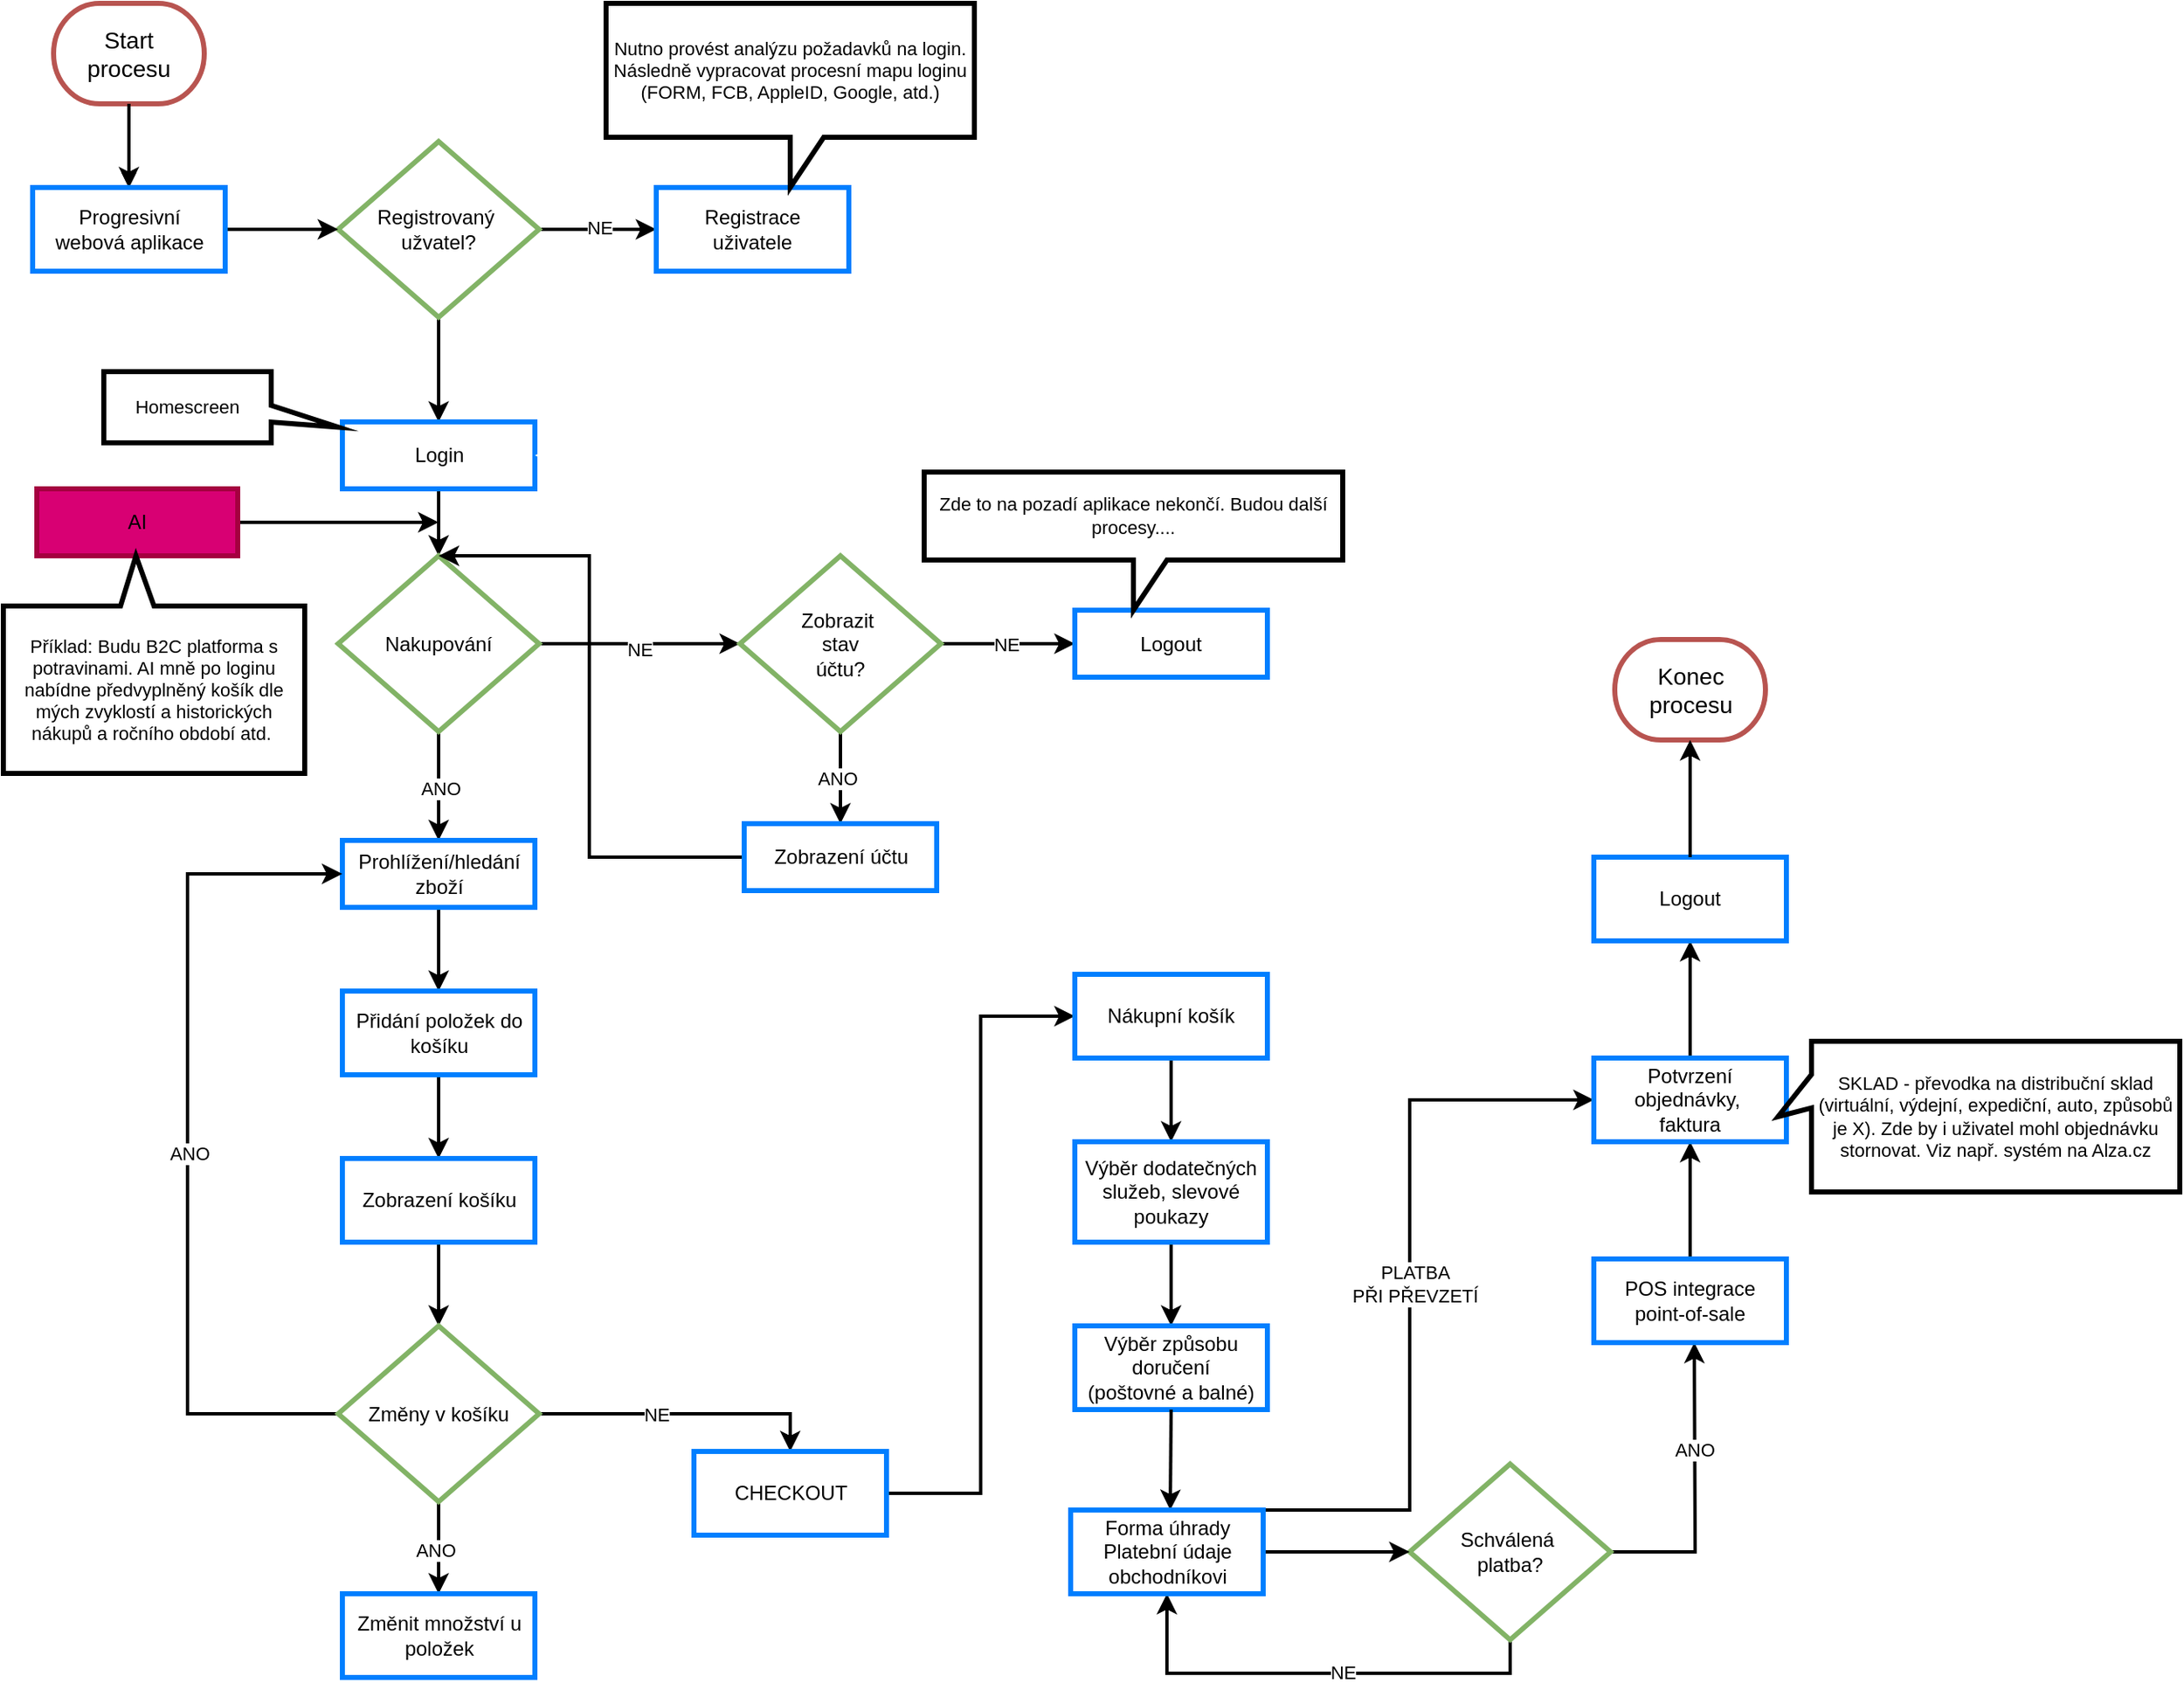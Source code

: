 <mxfile version="22.0.4" type="github" pages="3">
  <diagram id="tyuZ9ulJ00VkShiqcGIR" name="Stránka-1">
    <mxGraphModel dx="2390" dy="1378" grid="1" gridSize="10" guides="1" tooltips="1" connect="1" arrows="1" fold="1" page="1" pageScale="1" pageWidth="1654" pageHeight="1169" background="#FFFFFF" math="0" shadow="0">
      <root>
        <mxCell id="0" />
        <mxCell id="1" parent="0" />
        <mxCell id="b86m0T5GuSQYJgRvHUSm-3" value="&lt;font style=&quot;font-size: 14px;&quot;&gt;Konec procesu&lt;/font&gt;" style="strokeWidth=3;html=1;shape=mxgraph.flowchart.terminator;whiteSpace=wrap;fillColor=none;strokeColor=#b85450;fillStyle=auto;fontColor=#000000;" parent="1" vertex="1">
          <mxGeometry x="972.5" y="420" width="90" height="60" as="geometry" />
        </mxCell>
        <mxCell id="b86m0T5GuSQYJgRvHUSm-13" style="edgeStyle=orthogonalEdgeStyle;rounded=0;orthogonalLoop=1;jettySize=auto;html=1;exitX=0.5;exitY=1;exitDx=0;exitDy=0;exitPerimeter=0;fontColor=#000000;" parent="1" source="b86m0T5GuSQYJgRvHUSm-4" target="b86m0T5GuSQYJgRvHUSm-11" edge="1">
          <mxGeometry relative="1" as="geometry" />
        </mxCell>
        <mxCell id="b86m0T5GuSQYJgRvHUSm-14" style="edgeStyle=orthogonalEdgeStyle;rounded=0;orthogonalLoop=1;jettySize=auto;html=1;entryX=0.5;entryY=0;entryDx=0;entryDy=0;fontColor=#000000;" parent="1" source="b86m0T5GuSQYJgRvHUSm-4" target="b86m0T5GuSQYJgRvHUSm-11" edge="1">
          <mxGeometry relative="1" as="geometry" />
        </mxCell>
        <mxCell id="b86m0T5GuSQYJgRvHUSm-4" value="&lt;font style=&quot;font-size: 14px;&quot;&gt;Start&lt;br&gt;procesu&lt;br&gt;&lt;/font&gt;" style="strokeWidth=3;html=1;shape=mxgraph.flowchart.terminator;whiteSpace=wrap;fillColor=none;strokeColor=#b85450;fillStyle=auto;fontColor=#000000;" parent="1" vertex="1">
          <mxGeometry x="40" y="40" width="90" height="60" as="geometry" />
        </mxCell>
        <mxCell id="b86m0T5GuSQYJgRvHUSm-21" style="edgeStyle=orthogonalEdgeStyle;shape=connector;rounded=0;orthogonalLoop=1;jettySize=auto;html=1;exitX=1;exitY=0.5;exitDx=0;exitDy=0;entryX=0;entryY=0.5;entryDx=0;entryDy=0;labelBackgroundColor=default;strokeColor=#000000;strokeWidth=2;align=center;verticalAlign=middle;fontFamily=Helvetica;fontSize=11;fontColor=#000000;endArrow=classic;" parent="1" source="b86m0T5GuSQYJgRvHUSm-6" target="b86m0T5GuSQYJgRvHUSm-20" edge="1">
          <mxGeometry relative="1" as="geometry" />
        </mxCell>
        <mxCell id="b86m0T5GuSQYJgRvHUSm-23" value="NE" style="edgeLabel;html=1;align=center;verticalAlign=middle;resizable=0;points=[];fontSize=11;fontFamily=Helvetica;fontColor=#000000;endArrow=classic;rounded=0;strokeColor=#000000;strokeWidth=2;" parent="b86m0T5GuSQYJgRvHUSm-21" vertex="1" connectable="0">
          <mxGeometry x="0.01" y="1" relative="1" as="geometry">
            <mxPoint as="offset" />
          </mxGeometry>
        </mxCell>
        <mxCell id="QJkTQJvW3FXBcTxqcW6l-1" style="edgeStyle=orthogonalEdgeStyle;rounded=0;orthogonalLoop=1;jettySize=auto;html=1;exitX=0.5;exitY=1;exitDx=0;exitDy=0;strokeWidth=2;" edge="1" parent="1" source="b86m0T5GuSQYJgRvHUSm-6" target="b86m0T5GuSQYJgRvHUSm-8">
          <mxGeometry relative="1" as="geometry" />
        </mxCell>
        <mxCell id="b86m0T5GuSQYJgRvHUSm-6" value="&lt;font&gt;Registrovaný&amp;nbsp;&lt;br&gt;užvatel?&lt;br&gt;&lt;/font&gt;" style="rhombus;whiteSpace=wrap;html=1;fillColor=none;strokeColor=#82b366;strokeWidth=3;fillStyle=auto;fontColor=#000000;" parent="1" vertex="1">
          <mxGeometry x="210" y="122.5" width="120" height="105" as="geometry" />
        </mxCell>
        <mxCell id="b86m0T5GuSQYJgRvHUSm-45" style="edgeStyle=orthogonalEdgeStyle;shape=connector;rounded=0;orthogonalLoop=1;jettySize=auto;html=1;entryX=0.5;entryY=0;entryDx=0;entryDy=0;labelBackgroundColor=default;strokeColor=#000000;strokeWidth=2;align=center;verticalAlign=middle;fontFamily=Helvetica;fontSize=11;fontColor=#000000;endArrow=classic;" parent="1" source="b86m0T5GuSQYJgRvHUSm-8" target="b86m0T5GuSQYJgRvHUSm-32" edge="1">
          <mxGeometry relative="1" as="geometry" />
        </mxCell>
        <mxCell id="b86m0T5GuSQYJgRvHUSm-8" value="&lt;font&gt;Login&lt;/font&gt;" style="whiteSpace=wrap;html=1;fillColor=none;strokeColor=#007FFF;strokeWidth=3;fillStyle=auto;fontColor=#000000;" parent="1" vertex="1">
          <mxGeometry x="212.5" y="290" width="115" height="40" as="geometry" />
        </mxCell>
        <mxCell id="b86m0T5GuSQYJgRvHUSm-12" value="" style="edgeStyle=orthogonalEdgeStyle;rounded=0;orthogonalLoop=1;jettySize=auto;html=1;strokeColor=#000000;strokeWidth=2;fontColor=#000000;" parent="1" source="b86m0T5GuSQYJgRvHUSm-4" target="b86m0T5GuSQYJgRvHUSm-11" edge="1">
          <mxGeometry relative="1" as="geometry">
            <mxPoint x="130" y="70" as="sourcePoint" />
            <mxPoint x="340" y="70" as="targetPoint" />
          </mxGeometry>
        </mxCell>
        <mxCell id="b86m0T5GuSQYJgRvHUSm-18" style="edgeStyle=orthogonalEdgeStyle;shape=connector;rounded=0;orthogonalLoop=1;jettySize=auto;html=1;exitX=1;exitY=0.5;exitDx=0;exitDy=0;entryX=0;entryY=0.5;entryDx=0;entryDy=0;labelBackgroundColor=default;strokeColor=#000000;strokeWidth=2;align=center;verticalAlign=middle;fontFamily=Helvetica;fontSize=11;fontColor=#000000;endArrow=classic;" parent="1" source="b86m0T5GuSQYJgRvHUSm-11" target="b86m0T5GuSQYJgRvHUSm-6" edge="1">
          <mxGeometry relative="1" as="geometry" />
        </mxCell>
        <mxCell id="b86m0T5GuSQYJgRvHUSm-11" value="&lt;font&gt;Progresivní &lt;br&gt;webová aplikace&lt;/font&gt;" style="whiteSpace=wrap;html=1;fillColor=none;strokeColor=#007FFF;strokeWidth=3;fillStyle=auto;fontColor=#000000;" parent="1" vertex="1">
          <mxGeometry x="27.5" y="150" width="115" height="50" as="geometry" />
        </mxCell>
        <mxCell id="b86m0T5GuSQYJgRvHUSm-27" style="edgeStyle=orthogonalEdgeStyle;shape=connector;rounded=0;orthogonalLoop=1;jettySize=auto;html=1;exitX=0.5;exitY=1;exitDx=0;exitDy=0;labelBackgroundColor=default;strokeColor=#FFFFFF;strokeWidth=2;align=center;verticalAlign=middle;fontFamily=Helvetica;fontSize=11;fontColor=#000000;endArrow=classic;entryX=1;entryY=0.5;entryDx=0;entryDy=0;" parent="1" source="b86m0T5GuSQYJgRvHUSm-20" target="b86m0T5GuSQYJgRvHUSm-8" edge="1">
          <mxGeometry relative="1" as="geometry">
            <mxPoint x="340.0" y="310" as="targetPoint" />
          </mxGeometry>
        </mxCell>
        <mxCell id="b86m0T5GuSQYJgRvHUSm-20" value="&lt;font&gt;&lt;span style=&quot;caret-color: rgb(255, 255, 255);&quot;&gt;Registrace &lt;br&gt;uživatele&lt;/span&gt;&lt;/font&gt;" style="whiteSpace=wrap;html=1;fillColor=none;strokeColor=#007FFF;strokeWidth=3;fillStyle=auto;fontColor=#000000;" parent="1" vertex="1">
          <mxGeometry x="400" y="150" width="115" height="50" as="geometry" />
        </mxCell>
        <mxCell id="b86m0T5GuSQYJgRvHUSm-34" style="edgeStyle=orthogonalEdgeStyle;shape=connector;rounded=0;orthogonalLoop=1;jettySize=auto;html=1;exitX=1;exitY=0.5;exitDx=0;exitDy=0;entryX=0;entryY=0.5;entryDx=0;entryDy=0;labelBackgroundColor=default;strokeColor=#000000;strokeWidth=2;align=center;verticalAlign=middle;fontFamily=Helvetica;fontSize=11;fontColor=#000000;endArrow=classic;" parent="1" source="b86m0T5GuSQYJgRvHUSm-32" target="b86m0T5GuSQYJgRvHUSm-33" edge="1">
          <mxGeometry relative="1" as="geometry" />
        </mxCell>
        <mxCell id="b86m0T5GuSQYJgRvHUSm-39" value="NE" style="edgeLabel;html=1;align=center;verticalAlign=middle;resizable=0;points=[];fontSize=11;fontFamily=Helvetica;fontColor=#000000;" parent="b86m0T5GuSQYJgRvHUSm-34" vertex="1" connectable="0">
          <mxGeometry x="-0.005" y="-3" relative="1" as="geometry">
            <mxPoint as="offset" />
          </mxGeometry>
        </mxCell>
        <mxCell id="b86m0T5GuSQYJgRvHUSm-51" style="edgeStyle=orthogonalEdgeStyle;shape=connector;rounded=0;orthogonalLoop=1;jettySize=auto;html=1;entryX=0.5;entryY=0;entryDx=0;entryDy=0;labelBackgroundColor=default;strokeColor=#000000;strokeWidth=2;align=center;verticalAlign=middle;fontFamily=Helvetica;fontSize=11;fontColor=#000000;endArrow=classic;" parent="1" source="b86m0T5GuSQYJgRvHUSm-32" target="b86m0T5GuSQYJgRvHUSm-50" edge="1">
          <mxGeometry relative="1" as="geometry" />
        </mxCell>
        <mxCell id="b86m0T5GuSQYJgRvHUSm-52" value="&lt;span style=&quot;white-space: pre;&quot;&gt;ANO&lt;/span&gt;" style="edgeLabel;html=1;align=center;verticalAlign=middle;resizable=0;points=[];fontSize=11;fontFamily=Helvetica;fontColor=#000000;" parent="b86m0T5GuSQYJgRvHUSm-51" vertex="1" connectable="0">
          <mxGeometry x="0.049" y="1" relative="1" as="geometry">
            <mxPoint as="offset" />
          </mxGeometry>
        </mxCell>
        <mxCell id="b86m0T5GuSQYJgRvHUSm-32" value="&lt;font&gt;Nakupování&lt;br&gt;&lt;/font&gt;" style="rhombus;whiteSpace=wrap;html=1;fillColor=none;strokeColor=#82b366;strokeWidth=3;fillStyle=auto;fontColor=#000000;" parent="1" vertex="1">
          <mxGeometry x="210" y="370" width="120" height="105" as="geometry" />
        </mxCell>
        <mxCell id="b86m0T5GuSQYJgRvHUSm-36" style="edgeStyle=orthogonalEdgeStyle;shape=connector;rounded=0;orthogonalLoop=1;jettySize=auto;html=1;exitX=1;exitY=0.5;exitDx=0;exitDy=0;labelBackgroundColor=default;strokeColor=#000000;strokeWidth=2;align=center;verticalAlign=middle;fontFamily=Helvetica;fontSize=11;fontColor=#000000;endArrow=classic;" parent="1" source="b86m0T5GuSQYJgRvHUSm-33" target="b86m0T5GuSQYJgRvHUSm-35" edge="1">
          <mxGeometry relative="1" as="geometry" />
        </mxCell>
        <mxCell id="b86m0T5GuSQYJgRvHUSm-40" value="NE" style="edgeLabel;html=1;align=center;verticalAlign=middle;resizable=0;points=[];fontSize=11;fontFamily=Helvetica;fontColor=#000000;" parent="b86m0T5GuSQYJgRvHUSm-36" vertex="1" connectable="0">
          <mxGeometry x="-0.043" relative="1" as="geometry">
            <mxPoint as="offset" />
          </mxGeometry>
        </mxCell>
        <mxCell id="b86m0T5GuSQYJgRvHUSm-42" style="edgeStyle=orthogonalEdgeStyle;shape=connector;rounded=0;orthogonalLoop=1;jettySize=auto;html=1;exitX=0.5;exitY=1;exitDx=0;exitDy=0;entryX=0.5;entryY=0;entryDx=0;entryDy=0;labelBackgroundColor=default;strokeColor=#000000;strokeWidth=2;align=center;verticalAlign=middle;fontFamily=Helvetica;fontSize=11;fontColor=#000000;endArrow=classic;" parent="1" source="b86m0T5GuSQYJgRvHUSm-33" target="b86m0T5GuSQYJgRvHUSm-37" edge="1">
          <mxGeometry relative="1" as="geometry" />
        </mxCell>
        <mxCell id="b86m0T5GuSQYJgRvHUSm-43" value="ANO" style="edgeLabel;html=1;align=center;verticalAlign=middle;resizable=0;points=[];fontSize=11;fontFamily=Helvetica;fontColor=#000000;" parent="b86m0T5GuSQYJgRvHUSm-42" vertex="1" connectable="0">
          <mxGeometry x="-0.003" y="-2" relative="1" as="geometry">
            <mxPoint as="offset" />
          </mxGeometry>
        </mxCell>
        <mxCell id="b86m0T5GuSQYJgRvHUSm-33" value="&lt;font&gt;Zobrazit&amp;nbsp;&lt;br&gt;stav&lt;br&gt;účtu?&lt;br&gt;&lt;/font&gt;" style="rhombus;whiteSpace=wrap;html=1;fillColor=none;strokeColor=#82b366;strokeWidth=3;fillStyle=auto;fontColor=#000000;" parent="1" vertex="1">
          <mxGeometry x="450" y="370" width="120" height="105" as="geometry" />
        </mxCell>
        <mxCell id="b86m0T5GuSQYJgRvHUSm-35" value="&lt;font&gt;Logout&lt;/font&gt;" style="whiteSpace=wrap;html=1;fillColor=none;strokeColor=#007FFF;strokeWidth=3;fillStyle=auto;fontColor=#000000;" parent="1" vertex="1">
          <mxGeometry x="650" y="402.5" width="115" height="40" as="geometry" />
        </mxCell>
        <mxCell id="b86m0T5GuSQYJgRvHUSm-38" style="edgeStyle=orthogonalEdgeStyle;shape=connector;rounded=0;orthogonalLoop=1;jettySize=auto;html=1;labelBackgroundColor=default;strokeColor=#000000;strokeWidth=2;align=center;verticalAlign=middle;fontFamily=Helvetica;fontSize=11;fontColor=#000000;endArrow=classic;entryX=0.5;entryY=0;entryDx=0;entryDy=0;" parent="1" source="b86m0T5GuSQYJgRvHUSm-37" target="b86m0T5GuSQYJgRvHUSm-32" edge="1">
          <mxGeometry relative="1" as="geometry">
            <mxPoint x="270" y="350" as="targetPoint" />
            <Array as="points">
              <mxPoint x="360" y="550" />
              <mxPoint x="360" y="370" />
            </Array>
          </mxGeometry>
        </mxCell>
        <mxCell id="b86m0T5GuSQYJgRvHUSm-37" value="&lt;font&gt;Zobrazení účtu&lt;/font&gt;" style="whiteSpace=wrap;html=1;fillColor=none;strokeColor=#007FFF;strokeWidth=3;fillStyle=auto;fontColor=#000000;" parent="1" vertex="1">
          <mxGeometry x="452.5" y="530" width="115" height="40" as="geometry" />
        </mxCell>
        <mxCell id="b86m0T5GuSQYJgRvHUSm-47" style="edgeStyle=orthogonalEdgeStyle;shape=connector;rounded=0;orthogonalLoop=1;jettySize=auto;html=1;labelBackgroundColor=default;strokeColor=#000000;strokeWidth=2;align=center;verticalAlign=middle;fontFamily=Helvetica;fontSize=11;fontColor=#000000;endArrow=classic;" parent="1" source="b86m0T5GuSQYJgRvHUSm-46" edge="1">
          <mxGeometry relative="1" as="geometry">
            <mxPoint x="270" y="350" as="targetPoint" />
          </mxGeometry>
        </mxCell>
        <mxCell id="b86m0T5GuSQYJgRvHUSm-46" value="&lt;font&gt;AI&lt;/font&gt;" style="whiteSpace=wrap;html=1;fillColor=#d80073;strokeColor=#A50040;strokeWidth=3;fillStyle=auto;glass=0;fontColor=#000000;" parent="1" vertex="1">
          <mxGeometry x="30" y="330" width="120" height="40" as="geometry" />
        </mxCell>
        <mxCell id="b86m0T5GuSQYJgRvHUSm-64" style="edgeStyle=orthogonalEdgeStyle;shape=connector;rounded=0;orthogonalLoop=1;jettySize=auto;html=1;entryX=0.5;entryY=0;entryDx=0;entryDy=0;labelBackgroundColor=default;strokeColor=#000000;strokeWidth=2;align=center;verticalAlign=middle;fontFamily=Helvetica;fontSize=11;fontColor=#000000;endArrow=classic;" parent="1" source="b86m0T5GuSQYJgRvHUSm-50" target="b86m0T5GuSQYJgRvHUSm-56" edge="1">
          <mxGeometry relative="1" as="geometry" />
        </mxCell>
        <mxCell id="b86m0T5GuSQYJgRvHUSm-50" value="&lt;font&gt;Prohlížení/hledání&lt;br&gt;zboží&lt;br&gt;&lt;/font&gt;" style="whiteSpace=wrap;html=1;fillColor=none;strokeColor=#007FFF;strokeWidth=3;fillStyle=auto;fontColor=#000000;" parent="1" vertex="1">
          <mxGeometry x="212.5" y="540" width="115" height="40" as="geometry" />
        </mxCell>
        <mxCell id="b86m0T5GuSQYJgRvHUSm-53" value="Nutno provést analýzu požadavků na login. Následně vypracovat procesní mapu loginu (FORM, FCB, AppleID, Google, atd.)" style="shape=callout;whiteSpace=wrap;html=1;perimeter=calloutPerimeter;fontFamily=Helvetica;fontSize=11;fillColor=none;strokeColor=#000000;fontColor=#000000;strokeWidth=3;" parent="1" vertex="1">
          <mxGeometry x="370" y="40" width="220" height="110" as="geometry" />
        </mxCell>
        <mxCell id="b86m0T5GuSQYJgRvHUSm-54" value="Příklad: Budu B2C platforma s potravinami. AI mně po loginu nabídne předvyplněný košík dle mých zvyklostí a historických nákupů a ročního období atd.&amp;nbsp;" style="shape=callout;whiteSpace=wrap;html=1;perimeter=calloutPerimeter;fontFamily=Helvetica;fontSize=11;fillColor=none;strokeColor=#000000;fontColor=#000000;strokeWidth=3;position2=0.56;direction=west;labelBackgroundColor=none;endArrow=classic;rounded=0;spacing=2;" parent="1" vertex="1">
          <mxGeometry x="10" y="370" width="180" height="130" as="geometry" />
        </mxCell>
        <mxCell id="b86m0T5GuSQYJgRvHUSm-55" value="Zde to na pozadí aplikace nekončí. Budou další procesy...." style="shape=callout;whiteSpace=wrap;html=1;perimeter=calloutPerimeter;fontFamily=Helvetica;fontSize=11;fillColor=none;strokeColor=#000000;fontColor=#000000;strokeWidth=3;labelBackgroundColor=none;endArrow=classic;rounded=0;" parent="1" vertex="1">
          <mxGeometry x="560" y="320" width="250" height="82.5" as="geometry" />
        </mxCell>
        <mxCell id="b86m0T5GuSQYJgRvHUSm-65" style="edgeStyle=orthogonalEdgeStyle;shape=connector;rounded=0;orthogonalLoop=1;jettySize=auto;html=1;entryX=0.5;entryY=0;entryDx=0;entryDy=0;labelBackgroundColor=default;strokeColor=#000000;strokeWidth=2;align=center;verticalAlign=middle;fontFamily=Helvetica;fontSize=11;fontColor=#000000;endArrow=classic;" parent="1" source="b86m0T5GuSQYJgRvHUSm-56" target="b86m0T5GuSQYJgRvHUSm-57" edge="1">
          <mxGeometry relative="1" as="geometry" />
        </mxCell>
        <mxCell id="b86m0T5GuSQYJgRvHUSm-56" value="&lt;font&gt;Přidání položek do košíku&lt;br&gt;&lt;/font&gt;" style="whiteSpace=wrap;html=1;fillColor=none;strokeColor=#007FFF;strokeWidth=3;fillStyle=auto;fontColor=#000000;" parent="1" vertex="1">
          <mxGeometry x="212.5" y="630" width="115" height="50" as="geometry" />
        </mxCell>
        <mxCell id="b86m0T5GuSQYJgRvHUSm-66" style="edgeStyle=orthogonalEdgeStyle;shape=connector;rounded=0;orthogonalLoop=1;jettySize=auto;html=1;exitX=0.5;exitY=1;exitDx=0;exitDy=0;entryX=0.5;entryY=0;entryDx=0;entryDy=0;labelBackgroundColor=default;strokeColor=#000000;strokeWidth=2;align=center;verticalAlign=middle;fontFamily=Helvetica;fontSize=11;fontColor=#000000;endArrow=classic;" parent="1" source="b86m0T5GuSQYJgRvHUSm-57" target="b86m0T5GuSQYJgRvHUSm-58" edge="1">
          <mxGeometry relative="1" as="geometry" />
        </mxCell>
        <mxCell id="b86m0T5GuSQYJgRvHUSm-57" value="&lt;font&gt;Zobrazení košíku&lt;br&gt;&lt;/font&gt;" style="whiteSpace=wrap;html=1;fillColor=none;strokeColor=#007FFF;strokeWidth=3;fillStyle=auto;fontColor=#000000;" parent="1" vertex="1">
          <mxGeometry x="212.5" y="730" width="115" height="50" as="geometry" />
        </mxCell>
        <mxCell id="b86m0T5GuSQYJgRvHUSm-68" style="edgeStyle=orthogonalEdgeStyle;shape=connector;rounded=0;orthogonalLoop=1;jettySize=auto;html=1;exitX=0;exitY=0.5;exitDx=0;exitDy=0;entryX=0;entryY=0.5;entryDx=0;entryDy=0;labelBackgroundColor=default;strokeColor=#000000;strokeWidth=2;align=center;verticalAlign=middle;fontFamily=Helvetica;fontSize=11;fontColor=#000000;endArrow=classic;" parent="1" source="b86m0T5GuSQYJgRvHUSm-58" target="b86m0T5GuSQYJgRvHUSm-50" edge="1">
          <mxGeometry relative="1" as="geometry">
            <Array as="points">
              <mxPoint x="120" y="883" />
              <mxPoint x="120" y="560" />
            </Array>
          </mxGeometry>
        </mxCell>
        <mxCell id="b86m0T5GuSQYJgRvHUSm-69" value="ANO" style="edgeLabel;html=1;align=center;verticalAlign=middle;resizable=0;points=[];fontSize=11;fontFamily=Helvetica;fontColor=#000000;" parent="b86m0T5GuSQYJgRvHUSm-68" vertex="1" connectable="0">
          <mxGeometry x="-0.026" y="-1" relative="1" as="geometry">
            <mxPoint as="offset" />
          </mxGeometry>
        </mxCell>
        <mxCell id="b86m0T5GuSQYJgRvHUSm-70" style="edgeStyle=orthogonalEdgeStyle;shape=connector;rounded=0;orthogonalLoop=1;jettySize=auto;html=1;exitX=0.5;exitY=1;exitDx=0;exitDy=0;entryX=0.5;entryY=0;entryDx=0;entryDy=0;labelBackgroundColor=default;strokeColor=#000000;strokeWidth=2;align=center;verticalAlign=middle;fontFamily=Helvetica;fontSize=11;fontColor=#000000;endArrow=classic;" parent="1" source="b86m0T5GuSQYJgRvHUSm-58" target="b86m0T5GuSQYJgRvHUSm-59" edge="1">
          <mxGeometry relative="1" as="geometry" />
        </mxCell>
        <mxCell id="b86m0T5GuSQYJgRvHUSm-71" value="ANO" style="edgeLabel;html=1;align=center;verticalAlign=middle;resizable=0;points=[];fontSize=11;fontFamily=Helvetica;fontColor=#000000;" parent="b86m0T5GuSQYJgRvHUSm-70" vertex="1" connectable="0">
          <mxGeometry x="0.049" y="-2" relative="1" as="geometry">
            <mxPoint as="offset" />
          </mxGeometry>
        </mxCell>
        <mxCell id="b86m0T5GuSQYJgRvHUSm-74" style="edgeStyle=orthogonalEdgeStyle;shape=connector;rounded=0;orthogonalLoop=1;jettySize=auto;html=1;exitX=1;exitY=0.5;exitDx=0;exitDy=0;entryX=0.5;entryY=0;entryDx=0;entryDy=0;labelBackgroundColor=default;strokeColor=#000000;strokeWidth=2;align=center;verticalAlign=middle;fontFamily=Helvetica;fontSize=11;fontColor=#000000;endArrow=classic;" parent="1" source="b86m0T5GuSQYJgRvHUSm-58" target="b86m0T5GuSQYJgRvHUSm-72" edge="1">
          <mxGeometry relative="1" as="geometry" />
        </mxCell>
        <mxCell id="b86m0T5GuSQYJgRvHUSm-75" value="NE" style="edgeLabel;html=1;align=center;verticalAlign=middle;resizable=0;points=[];fontSize=11;fontFamily=Helvetica;fontColor=#000000;" parent="b86m0T5GuSQYJgRvHUSm-74" vertex="1" connectable="0">
          <mxGeometry x="-0.191" relative="1" as="geometry">
            <mxPoint as="offset" />
          </mxGeometry>
        </mxCell>
        <mxCell id="b86m0T5GuSQYJgRvHUSm-58" value="&lt;font&gt;Změny v košíku&lt;br&gt;&lt;/font&gt;" style="rhombus;whiteSpace=wrap;html=1;fillColor=none;strokeColor=#82b366;strokeWidth=3;fillStyle=auto;fontColor=#000000;" parent="1" vertex="1">
          <mxGeometry x="210" y="830" width="120" height="105" as="geometry" />
        </mxCell>
        <mxCell id="b86m0T5GuSQYJgRvHUSm-73" style="edgeStyle=orthogonalEdgeStyle;shape=connector;rounded=0;orthogonalLoop=1;jettySize=auto;html=1;exitX=1;exitY=0.5;exitDx=0;exitDy=0;entryX=0.5;entryY=1;entryDx=0;entryDy=0;labelBackgroundColor=default;strokeColor=#FFFFFF;strokeWidth=2;align=center;verticalAlign=middle;fontFamily=Helvetica;fontSize=11;fontColor=#000000;endArrow=classic;" parent="1" source="b86m0T5GuSQYJgRvHUSm-59" target="b86m0T5GuSQYJgRvHUSm-72" edge="1">
          <mxGeometry relative="1" as="geometry" />
        </mxCell>
        <mxCell id="b86m0T5GuSQYJgRvHUSm-59" value="&lt;font&gt;Změnit množství u položek&lt;br&gt;&lt;/font&gt;" style="whiteSpace=wrap;html=1;fillColor=none;strokeColor=#007FFF;strokeWidth=3;fillStyle=auto;fontColor=#000000;" parent="1" vertex="1">
          <mxGeometry x="212.5" y="990" width="115" height="50" as="geometry" />
        </mxCell>
        <mxCell id="AvYvzE_Yt6RH5DRUqN7c-3" style="edgeStyle=orthogonalEdgeStyle;shape=connector;rounded=0;orthogonalLoop=1;jettySize=auto;html=1;exitX=1;exitY=0.5;exitDx=0;exitDy=0;entryX=0;entryY=0.5;entryDx=0;entryDy=0;labelBackgroundColor=default;strokeColor=#000000;strokeWidth=2;align=center;verticalAlign=middle;fontFamily=Helvetica;fontSize=11;fontColor=#000000;endArrow=classic;" parent="1" source="b86m0T5GuSQYJgRvHUSm-72" target="AvYvzE_Yt6RH5DRUqN7c-1" edge="1">
          <mxGeometry relative="1" as="geometry" />
        </mxCell>
        <mxCell id="b86m0T5GuSQYJgRvHUSm-72" value="&lt;font&gt;CHECKOUT&lt;br&gt;&lt;/font&gt;" style="whiteSpace=wrap;html=1;fillColor=none;strokeColor=#007FFF;strokeWidth=3;fillStyle=auto;fontColor=#000000;" parent="1" vertex="1">
          <mxGeometry x="422.5" y="905" width="115" height="50" as="geometry" />
        </mxCell>
        <mxCell id="AvYvzE_Yt6RH5DRUqN7c-7" style="edgeStyle=orthogonalEdgeStyle;shape=connector;rounded=0;orthogonalLoop=1;jettySize=auto;html=1;exitX=0.5;exitY=1;exitDx=0;exitDy=0;entryX=0.5;entryY=0;entryDx=0;entryDy=0;labelBackgroundColor=default;strokeColor=#000000;strokeWidth=2;align=center;verticalAlign=middle;fontFamily=Helvetica;fontSize=11;fontColor=#000000;endArrow=classic;" parent="1" source="AvYvzE_Yt6RH5DRUqN7c-1" target="AvYvzE_Yt6RH5DRUqN7c-5" edge="1">
          <mxGeometry relative="1" as="geometry" />
        </mxCell>
        <mxCell id="AvYvzE_Yt6RH5DRUqN7c-1" value="&lt;font&gt;Nákupní košík&lt;br&gt;&lt;/font&gt;" style="whiteSpace=wrap;html=1;fillColor=none;strokeColor=#007FFF;strokeWidth=3;fillStyle=auto;fontColor=#000000;" parent="1" vertex="1">
          <mxGeometry x="650" y="620" width="115" height="50" as="geometry" />
        </mxCell>
        <mxCell id="AvYvzE_Yt6RH5DRUqN7c-9" style="edgeStyle=orthogonalEdgeStyle;shape=connector;rounded=0;orthogonalLoop=1;jettySize=auto;html=1;entryX=0.5;entryY=0;entryDx=0;entryDy=0;labelBackgroundColor=default;strokeColor=#000000;strokeWidth=2;align=center;verticalAlign=middle;fontFamily=Helvetica;fontSize=11;fontColor=#000000;endArrow=classic;" parent="1" source="AvYvzE_Yt6RH5DRUqN7c-5" target="AvYvzE_Yt6RH5DRUqN7c-8" edge="1">
          <mxGeometry relative="1" as="geometry" />
        </mxCell>
        <mxCell id="AvYvzE_Yt6RH5DRUqN7c-5" value="&lt;font&gt;Výběr dodatečných služeb, slevové poukazy&lt;br&gt;&lt;/font&gt;" style="whiteSpace=wrap;html=1;fillColor=none;strokeColor=#007FFF;strokeWidth=3;fillStyle=auto;fontColor=#000000;" parent="1" vertex="1">
          <mxGeometry x="650" y="720" width="115" height="60" as="geometry" />
        </mxCell>
        <mxCell id="AvYvzE_Yt6RH5DRUqN7c-8" value="&lt;font&gt;Výběr způsobu doručení &lt;br&gt;(poštovné a balné)&lt;br&gt;&lt;/font&gt;" style="whiteSpace=wrap;html=1;fillColor=none;strokeColor=#007FFF;strokeWidth=3;fillStyle=auto;fontColor=#000000;" parent="1" vertex="1">
          <mxGeometry x="650" y="830" width="115" height="50" as="geometry" />
        </mxCell>
        <mxCell id="AvYvzE_Yt6RH5DRUqN7c-16" style="edgeStyle=orthogonalEdgeStyle;shape=connector;rounded=0;orthogonalLoop=1;jettySize=auto;html=1;exitX=1;exitY=0.5;exitDx=0;exitDy=0;labelBackgroundColor=default;strokeColor=#000000;strokeWidth=2;align=center;verticalAlign=middle;fontFamily=Helvetica;fontSize=11;fontColor=#000000;endArrow=classic;" parent="1" source="AvYvzE_Yt6RH5DRUqN7c-10" edge="1">
          <mxGeometry relative="1" as="geometry">
            <mxPoint x="1020" y="840" as="targetPoint" />
          </mxGeometry>
        </mxCell>
        <mxCell id="AvYvzE_Yt6RH5DRUqN7c-18" value="ANO" style="edgeLabel;html=1;align=center;verticalAlign=middle;resizable=0;points=[];fontSize=11;fontFamily=Helvetica;fontColor=#000000;" parent="AvYvzE_Yt6RH5DRUqN7c-16" vertex="1" connectable="0">
          <mxGeometry x="0.273" y="1" relative="1" as="geometry">
            <mxPoint as="offset" />
          </mxGeometry>
        </mxCell>
        <mxCell id="AvYvzE_Yt6RH5DRUqN7c-19" style="edgeStyle=orthogonalEdgeStyle;shape=connector;rounded=0;orthogonalLoop=1;jettySize=auto;html=1;exitX=0.5;exitY=1;exitDx=0;exitDy=0;entryX=0.5;entryY=1;entryDx=0;entryDy=0;labelBackgroundColor=default;strokeColor=#000000;strokeWidth=2;align=center;verticalAlign=middle;fontFamily=Helvetica;fontSize=11;fontColor=#000000;endArrow=classic;" parent="1" source="AvYvzE_Yt6RH5DRUqN7c-10" target="AvYvzE_Yt6RH5DRUqN7c-13" edge="1">
          <mxGeometry relative="1" as="geometry" />
        </mxCell>
        <mxCell id="AvYvzE_Yt6RH5DRUqN7c-20" value="NE" style="edgeLabel;html=1;align=center;verticalAlign=middle;resizable=0;points=[];fontSize=11;fontFamily=Helvetica;fontColor=#000000;" parent="AvYvzE_Yt6RH5DRUqN7c-19" vertex="1" connectable="0">
          <mxGeometry x="-0.117" y="-1" relative="1" as="geometry">
            <mxPoint as="offset" />
          </mxGeometry>
        </mxCell>
        <mxCell id="AvYvzE_Yt6RH5DRUqN7c-10" value="&lt;font&gt;Schválená&amp;nbsp;&lt;br&gt;platba?&lt;br&gt;&lt;/font&gt;" style="rhombus;whiteSpace=wrap;html=1;fillColor=none;strokeColor=#82b366;strokeWidth=3;fillStyle=auto;fontColor=#000000;" parent="1" vertex="1">
          <mxGeometry x="850" y="912.5" width="120" height="105" as="geometry" />
        </mxCell>
        <mxCell id="AvYvzE_Yt6RH5DRUqN7c-11" style="edgeStyle=orthogonalEdgeStyle;shape=connector;rounded=0;orthogonalLoop=1;jettySize=auto;html=1;exitX=0.5;exitY=1;exitDx=0;exitDy=0;labelBackgroundColor=default;strokeColor=#000000;strokeWidth=2;align=center;verticalAlign=middle;fontFamily=Helvetica;fontSize=11;fontColor=#000000;endArrow=classic;" parent="1" source="AvYvzE_Yt6RH5DRUqN7c-8" edge="1">
          <mxGeometry relative="1" as="geometry">
            <mxPoint x="707" y="940" as="targetPoint" />
          </mxGeometry>
        </mxCell>
        <mxCell id="AvYvzE_Yt6RH5DRUqN7c-14" style="edgeStyle=orthogonalEdgeStyle;shape=connector;rounded=0;orthogonalLoop=1;jettySize=auto;html=1;exitX=1;exitY=0.5;exitDx=0;exitDy=0;entryX=0;entryY=0.5;entryDx=0;entryDy=0;labelBackgroundColor=default;strokeColor=#000000;strokeWidth=2;align=center;verticalAlign=middle;fontFamily=Helvetica;fontSize=11;fontColor=#000000;endArrow=classic;" parent="1" source="AvYvzE_Yt6RH5DRUqN7c-13" target="AvYvzE_Yt6RH5DRUqN7c-10" edge="1">
          <mxGeometry relative="1" as="geometry" />
        </mxCell>
        <mxCell id="AvYvzE_Yt6RH5DRUqN7c-25" style="edgeStyle=orthogonalEdgeStyle;shape=connector;rounded=0;orthogonalLoop=1;jettySize=auto;html=1;exitX=1;exitY=0;exitDx=0;exitDy=0;entryX=0;entryY=0.5;entryDx=0;entryDy=0;labelBackgroundColor=default;strokeColor=#000000;strokeWidth=2;align=center;verticalAlign=middle;fontFamily=Helvetica;fontSize=11;fontColor=#000000;endArrow=classic;" parent="1" source="AvYvzE_Yt6RH5DRUqN7c-13" target="AvYvzE_Yt6RH5DRUqN7c-22" edge="1">
          <mxGeometry relative="1" as="geometry">
            <Array as="points">
              <mxPoint x="850" y="940" />
              <mxPoint x="850" y="695" />
            </Array>
          </mxGeometry>
        </mxCell>
        <mxCell id="AvYvzE_Yt6RH5DRUqN7c-26" value="PLATBA &lt;br&gt;PŘI PŘEVZETÍ" style="edgeLabel;html=1;align=center;verticalAlign=middle;resizable=0;points=[];fontSize=11;fontFamily=Helvetica;fontColor=#000000;strokeColor=#000000;strokeWidth=2;endArrow=classic;rounded=0;" parent="AvYvzE_Yt6RH5DRUqN7c-25" vertex="1" connectable="0">
          <mxGeometry x="0.011" y="-3" relative="1" as="geometry">
            <mxPoint y="1" as="offset" />
          </mxGeometry>
        </mxCell>
        <mxCell id="AvYvzE_Yt6RH5DRUqN7c-13" value="&lt;font&gt;Forma úhrady&lt;br&gt;Platební údaje obchodníkovi&lt;br&gt;&lt;/font&gt;" style="whiteSpace=wrap;html=1;fillColor=none;strokeColor=#007FFF;strokeWidth=3;fillStyle=auto;fontColor=#000000;" parent="1" vertex="1">
          <mxGeometry x="647.5" y="940" width="115" height="50" as="geometry" />
        </mxCell>
        <mxCell id="AvYvzE_Yt6RH5DRUqN7c-24" style="edgeStyle=orthogonalEdgeStyle;shape=connector;rounded=0;orthogonalLoop=1;jettySize=auto;html=1;exitX=0.5;exitY=0;exitDx=0;exitDy=0;labelBackgroundColor=default;strokeColor=#000000;strokeWidth=2;align=center;verticalAlign=middle;fontFamily=Helvetica;fontSize=11;fontColor=#000000;endArrow=classic;" parent="1" source="AvYvzE_Yt6RH5DRUqN7c-21" target="AvYvzE_Yt6RH5DRUqN7c-22" edge="1">
          <mxGeometry relative="1" as="geometry" />
        </mxCell>
        <mxCell id="AvYvzE_Yt6RH5DRUqN7c-21" value="&lt;font&gt;POS integrace&lt;br&gt;point-of-sale&lt;br&gt;&lt;/font&gt;" style="whiteSpace=wrap;html=1;fillColor=none;strokeColor=#007FFF;strokeWidth=3;fillStyle=auto;fontColor=#000000;" parent="1" vertex="1">
          <mxGeometry x="960" y="790" width="115" height="50" as="geometry" />
        </mxCell>
        <mxCell id="AvYvzE_Yt6RH5DRUqN7c-29" style="edgeStyle=orthogonalEdgeStyle;shape=connector;rounded=0;orthogonalLoop=1;jettySize=auto;html=1;entryX=0.5;entryY=1;entryDx=0;entryDy=0;labelBackgroundColor=default;strokeColor=#000000;strokeWidth=2;align=center;verticalAlign=middle;fontFamily=Helvetica;fontSize=11;fontColor=#000000;endArrow=classic;" parent="1" source="AvYvzE_Yt6RH5DRUqN7c-22" target="AvYvzE_Yt6RH5DRUqN7c-27" edge="1">
          <mxGeometry relative="1" as="geometry" />
        </mxCell>
        <mxCell id="AvYvzE_Yt6RH5DRUqN7c-22" value="&lt;font&gt;Potvrzení objednávky,&amp;nbsp;&lt;br&gt;faktura&lt;br&gt;&lt;/font&gt;" style="whiteSpace=wrap;html=1;fillColor=none;strokeColor=#007FFF;strokeWidth=3;fillStyle=auto;fontColor=#000000;" parent="1" vertex="1">
          <mxGeometry x="960" y="670" width="115" height="50" as="geometry" />
        </mxCell>
        <mxCell id="AvYvzE_Yt6RH5DRUqN7c-27" value="&lt;font&gt;Logout&lt;br&gt;&lt;/font&gt;" style="whiteSpace=wrap;html=1;fillColor=none;strokeColor=#007FFF;strokeWidth=3;fillStyle=auto;fontColor=#000000;" parent="1" vertex="1">
          <mxGeometry x="960" y="550" width="115" height="50" as="geometry" />
        </mxCell>
        <mxCell id="AvYvzE_Yt6RH5DRUqN7c-28" style="edgeStyle=orthogonalEdgeStyle;shape=connector;rounded=0;orthogonalLoop=1;jettySize=auto;html=1;entryX=0.5;entryY=1;entryDx=0;entryDy=0;entryPerimeter=0;labelBackgroundColor=default;strokeColor=#000000;strokeWidth=2;align=center;verticalAlign=middle;fontFamily=Helvetica;fontSize=11;fontColor=#000000;endArrow=classic;" parent="1" source="AvYvzE_Yt6RH5DRUqN7c-27" target="b86m0T5GuSQYJgRvHUSm-3" edge="1">
          <mxGeometry relative="1" as="geometry" />
        </mxCell>
        <mxCell id="AvYvzE_Yt6RH5DRUqN7c-30" value="Homescreen" style="shape=callout;whiteSpace=wrap;html=1;perimeter=calloutPerimeter;fontFamily=Helvetica;fontSize=11;fillColor=none;strokeColor=#000000;fontColor=#000000;strokeWidth=3;position2=0.22;direction=north;size=40;position=0.29;base=10;" parent="1" vertex="1">
          <mxGeometry x="70" y="260" width="140" height="42.5" as="geometry" />
        </mxCell>
        <mxCell id="AvYvzE_Yt6RH5DRUqN7c-31" value="SKLAD - převodka na distribuční sklad (virtuální, výdejní, expediční, auto, způsobů je X). Zde by i uživatel mohl objednávku stornovat. Viz např. systém na Alza.cz" style="shape=callout;whiteSpace=wrap;html=1;perimeter=calloutPerimeter;fontFamily=Helvetica;fontSize=11;fillColor=none;strokeColor=#000000;fontColor=#000000;strokeWidth=3;direction=south;size=20;position=0.22;" parent="1" vertex="1">
          <mxGeometry x="1070" y="660" width="240" height="90" as="geometry" />
        </mxCell>
      </root>
    </mxGraphModel>
  </diagram>
  <diagram id="3zLY_a6kHb1fwIaK2Pj7" name="Stránka-2">
    <mxGraphModel dx="1194" dy="797" grid="1" gridSize="10" guides="1" tooltips="1" connect="1" arrows="1" fold="1" page="1" pageScale="1" pageWidth="1654" pageHeight="1169" math="0" shadow="0">
      <root>
        <mxCell id="0" />
        <mxCell id="1" parent="0" />
        <mxCell id="oE0jX8ANXpIXpqb9dFIa-4" style="edgeStyle=orthogonalEdgeStyle;shape=connector;rounded=0;orthogonalLoop=1;jettySize=auto;html=1;exitX=0.5;exitY=1;exitDx=0;exitDy=0;exitPerimeter=0;entryX=0.5;entryY=0;entryDx=0;entryDy=0;labelBackgroundColor=default;strokeColor=#000000;strokeWidth=2;align=center;verticalAlign=middle;fontFamily=Helvetica;fontSize=11;fontColor=#000000;endArrow=classic;" parent="1" source="83OAjdzvvMaXIqN7D3os-1" target="oE0jX8ANXpIXpqb9dFIa-1" edge="1">
          <mxGeometry relative="1" as="geometry" />
        </mxCell>
        <mxCell id="83OAjdzvvMaXIqN7D3os-1" value="&lt;font style=&quot;font-size: 14px;&quot;&gt;Start&lt;br&gt;procesu&lt;br&gt;&lt;/font&gt;" style="strokeWidth=3;html=1;shape=mxgraph.flowchart.terminator;whiteSpace=wrap;fillColor=none;strokeColor=#b85450;fillStyle=auto;fontColor=#000000;" parent="1" vertex="1">
          <mxGeometry x="40" y="40" width="90" height="60" as="geometry" />
        </mxCell>
        <mxCell id="iGd0fVxS_imvgxyrdcrS-1" value="&lt;font style=&quot;font-size: 14px;&quot;&gt;Konec procesu&lt;/font&gt;" style="strokeWidth=3;html=1;shape=mxgraph.flowchart.terminator;whiteSpace=wrap;fillColor=none;strokeColor=#b85450;fillStyle=auto;fontColor=#000000;" parent="1" vertex="1">
          <mxGeometry x="1057.5" y="520" width="90" height="60" as="geometry" />
        </mxCell>
        <mxCell id="oE0jX8ANXpIXpqb9dFIa-7" style="edgeStyle=orthogonalEdgeStyle;shape=connector;rounded=0;orthogonalLoop=1;jettySize=auto;html=1;exitX=1;exitY=0.5;exitDx=0;exitDy=0;entryX=0;entryY=0.5;entryDx=0;entryDy=0;labelBackgroundColor=default;strokeColor=#000000;strokeWidth=2;align=center;verticalAlign=middle;fontFamily=Helvetica;fontSize=11;fontColor=#000000;endArrow=classic;" parent="1" source="t9As9oRI9gzyeVlpA5IO-1" target="oE0jX8ANXpIXpqb9dFIa-2" edge="1">
          <mxGeometry relative="1" as="geometry" />
        </mxCell>
        <mxCell id="oE0jX8ANXpIXpqb9dFIa-8" style="edgeStyle=orthogonalEdgeStyle;shape=connector;rounded=0;orthogonalLoop=1;jettySize=auto;html=1;entryX=0;entryY=0.5;entryDx=0;entryDy=0;labelBackgroundColor=default;strokeColor=#000000;strokeWidth=2;align=center;verticalAlign=middle;fontFamily=Helvetica;fontSize=11;fontColor=#000000;endArrow=classic;" parent="1" source="t9As9oRI9gzyeVlpA5IO-1" target="oE0jX8ANXpIXpqb9dFIa-3" edge="1">
          <mxGeometry relative="1" as="geometry" />
        </mxCell>
        <mxCell id="oE0jX8ANXpIXpqb9dFIa-9" style="edgeStyle=orthogonalEdgeStyle;shape=connector;rounded=0;orthogonalLoop=1;jettySize=auto;html=1;exitX=1;exitY=0.5;exitDx=0;exitDy=0;entryX=0;entryY=0.5;entryDx=0;entryDy=0;labelBackgroundColor=default;strokeColor=#000000;strokeWidth=2;align=center;verticalAlign=middle;fontFamily=Helvetica;fontSize=11;fontColor=#000000;endArrow=classic;" parent="1" source="t9As9oRI9gzyeVlpA5IO-1" target="oE0jX8ANXpIXpqb9dFIa-6" edge="1">
          <mxGeometry relative="1" as="geometry" />
        </mxCell>
        <mxCell id="t9As9oRI9gzyeVlpA5IO-1" value="Požadavek na&amp;nbsp;&lt;br&gt;nýkup" style="whiteSpace=wrap;html=1;fillColor=none;strokeColor=#007FFF;strokeWidth=3;fillStyle=auto;fontColor=#000000;" parent="1" vertex="1">
          <mxGeometry x="27.5" y="250" width="115" height="50" as="geometry" />
        </mxCell>
        <mxCell id="oE0jX8ANXpIXpqb9dFIa-11" style="edgeStyle=orthogonalEdgeStyle;shape=connector;rounded=0;orthogonalLoop=1;jettySize=auto;html=1;exitX=0.5;exitY=1;exitDx=0;exitDy=0;labelBackgroundColor=default;strokeColor=#000000;strokeWidth=2;align=center;verticalAlign=middle;fontFamily=Helvetica;fontSize=11;fontColor=#000000;endArrow=classic;" parent="1" source="XJSs3fCkRyb5jJcJYdSm-1" edge="1">
          <mxGeometry relative="1" as="geometry">
            <mxPoint x="485" y="250" as="targetPoint" />
          </mxGeometry>
        </mxCell>
        <mxCell id="oE0jX8ANXpIXpqb9dFIa-12" value="ANO" style="edgeLabel;html=1;align=center;verticalAlign=middle;resizable=0;points=[];fontSize=11;fontFamily=Helvetica;fontColor=#000000;" parent="oE0jX8ANXpIXpqb9dFIa-11" vertex="1" connectable="0">
          <mxGeometry x="-0.054" relative="1" as="geometry">
            <mxPoint as="offset" />
          </mxGeometry>
        </mxCell>
        <mxCell id="oE0jX8ANXpIXpqb9dFIa-13" style="edgeStyle=orthogonalEdgeStyle;shape=connector;rounded=0;orthogonalLoop=1;jettySize=auto;html=1;exitX=1;exitY=0.5;exitDx=0;exitDy=0;labelBackgroundColor=default;strokeColor=#000000;strokeWidth=2;align=center;verticalAlign=middle;fontFamily=Helvetica;fontSize=11;fontColor=#000000;endArrow=classic;entryX=0;entryY=0.5;entryDx=0;entryDy=0;" parent="1" source="XJSs3fCkRyb5jJcJYdSm-1" target="oE0jX8ANXpIXpqb9dFIa-16" edge="1">
          <mxGeometry relative="1" as="geometry">
            <mxPoint x="650" y="127.882" as="targetPoint" />
          </mxGeometry>
        </mxCell>
        <mxCell id="oE0jX8ANXpIXpqb9dFIa-14" value="NE" style="edgeLabel;html=1;align=center;verticalAlign=middle;resizable=0;points=[];fontSize=11;fontFamily=Helvetica;fontColor=#000000;" parent="oE0jX8ANXpIXpqb9dFIa-13" vertex="1" connectable="0">
          <mxGeometry x="0.005" y="-7" relative="1" as="geometry">
            <mxPoint x="-1" as="offset" />
          </mxGeometry>
        </mxCell>
        <mxCell id="XJSs3fCkRyb5jJcJYdSm-1" value="&lt;font&gt;Položky &lt;br&gt;v požadavku&lt;br&gt;&amp;nbsp;jsou zavedené &lt;br&gt;v produktovém &lt;br&gt;modulu?&amp;nbsp;&lt;br&gt;&lt;/font&gt;" style="rhombus;whiteSpace=wrap;html=1;fillColor=none;strokeColor=#82b366;strokeWidth=3;fillStyle=auto;fontColor=#000000;" parent="1" vertex="1">
          <mxGeometry x="410" y="30" width="150" height="130" as="geometry" />
        </mxCell>
        <mxCell id="wCMuzjsILqRFhIDKQ2M_-1" value="Záleží na velikosti podniku a organizačním schématu. Předpokládám víceúrovňově schvalování. Nákupčí a jejich administrativní asistenti zpracované požadavky, nabídky zasílají ke schválení vedoucímu nákupu. Od určité částky např. i majiteli, jednateli apod. (to v diagramu není). Tedy systém by automatizovaně řešil co pustí přes schválení první úrovně, co nikoliv (např. podle částky, položky atd.)" style="shape=callout;whiteSpace=wrap;html=1;perimeter=calloutPerimeter;fontFamily=Helvetica;fontSize=11;fillColor=none;strokeColor=#000000;fontColor=#000000;strokeWidth=3;direction=south;position2=1;base=30;" parent="1" vertex="1">
          <mxGeometry x="210" y="530" width="550" height="70" as="geometry" />
        </mxCell>
        <mxCell id="oE0jX8ANXpIXpqb9dFIa-5" style="edgeStyle=orthogonalEdgeStyle;shape=connector;rounded=0;orthogonalLoop=1;jettySize=auto;html=1;exitX=0.5;exitY=1;exitDx=0;exitDy=0;entryX=0.5;entryY=0;entryDx=0;entryDy=0;labelBackgroundColor=default;strokeColor=#000000;strokeWidth=2;align=center;verticalAlign=middle;fontFamily=Helvetica;fontSize=11;fontColor=#000000;endArrow=classic;" parent="1" source="oE0jX8ANXpIXpqb9dFIa-1" target="t9As9oRI9gzyeVlpA5IO-1" edge="1">
          <mxGeometry relative="1" as="geometry" />
        </mxCell>
        <mxCell id="oE0jX8ANXpIXpqb9dFIa-1" value="Nákupní modul ERP" style="whiteSpace=wrap;html=1;fillColor=none;strokeColor=#007FFF;strokeWidth=3;fillStyle=auto;fontColor=#000000;" parent="1" vertex="1">
          <mxGeometry x="27.5" y="153" width="115" height="50" as="geometry" />
        </mxCell>
        <mxCell id="oE0jX8ANXpIXpqb9dFIa-10" style="edgeStyle=orthogonalEdgeStyle;shape=connector;rounded=0;orthogonalLoop=1;jettySize=auto;html=1;exitX=1;exitY=0.5;exitDx=0;exitDy=0;entryX=0;entryY=0.5;entryDx=0;entryDy=0;labelBackgroundColor=default;strokeColor=#000000;strokeWidth=2;align=center;verticalAlign=middle;fontFamily=Helvetica;fontSize=11;fontColor=#000000;endArrow=classic;" parent="1" source="oE0jX8ANXpIXpqb9dFIa-2" target="XJSs3fCkRyb5jJcJYdSm-1" edge="1">
          <mxGeometry relative="1" as="geometry" />
        </mxCell>
        <mxCell id="oE0jX8ANXpIXpqb9dFIa-2" value="Uživatelský požadavek na nákup" style="whiteSpace=wrap;html=1;fillColor=none;strokeColor=#007FFF;strokeWidth=3;fillStyle=auto;fontColor=#000000;" parent="1" vertex="1">
          <mxGeometry x="210" y="170" width="160" height="50" as="geometry" />
        </mxCell>
        <mxCell id="oE0jX8ANXpIXpqb9dFIa-3" value="Automatizovaný požadavek při poklesu skladového &amp;nbsp;množství pod stanvenou hranici" style="whiteSpace=wrap;html=1;fillColor=none;strokeColor=#007FFF;strokeWidth=3;fillStyle=auto;fontColor=#000000;" parent="1" vertex="1">
          <mxGeometry x="210" y="240" width="160" height="70" as="geometry" />
        </mxCell>
        <mxCell id="oE0jX8ANXpIXpqb9dFIa-6" value="Objednávka - eshop&lt;br&gt;objednaný položka není skladem" style="whiteSpace=wrap;html=1;fillColor=none;strokeColor=#007FFF;strokeWidth=3;fillStyle=auto;fontColor=#000000;" parent="1" vertex="1">
          <mxGeometry x="210" y="330" width="160" height="60" as="geometry" />
        </mxCell>
        <mxCell id="oE0jX8ANXpIXpqb9dFIa-21" style="edgeStyle=orthogonalEdgeStyle;shape=connector;rounded=0;orthogonalLoop=1;jettySize=auto;html=1;entryX=0.5;entryY=0;entryDx=0;entryDy=0;labelBackgroundColor=default;strokeColor=#000000;strokeWidth=2;align=center;verticalAlign=middle;fontFamily=Helvetica;fontSize=11;fontColor=#000000;endArrow=classic;" parent="1" source="oE0jX8ANXpIXpqb9dFIa-16" target="oE0jX8ANXpIXpqb9dFIa-19" edge="1">
          <mxGeometry relative="1" as="geometry" />
        </mxCell>
        <mxCell id="oE0jX8ANXpIXpqb9dFIa-16" value="Požadavek na zavedení položky&amp;nbsp;&lt;br&gt;v produktovém modulu" style="whiteSpace=wrap;html=1;fillColor=none;strokeColor=#007FFF;strokeWidth=3;fillStyle=auto;fontColor=#000000;" parent="1" vertex="1">
          <mxGeometry x="620" y="58.75" width="115" height="72.5" as="geometry" />
        </mxCell>
        <mxCell id="oE0jX8ANXpIXpqb9dFIa-23" style="edgeStyle=orthogonalEdgeStyle;shape=connector;rounded=0;orthogonalLoop=1;jettySize=auto;html=1;exitX=0.5;exitY=1;exitDx=0;exitDy=0;entryX=1;entryY=0.5;entryDx=0;entryDy=0;labelBackgroundColor=default;strokeColor=#000000;strokeWidth=2;align=center;verticalAlign=middle;fontFamily=Helvetica;fontSize=11;fontColor=#000000;endArrow=classic;" parent="1" source="oE0jX8ANXpIXpqb9dFIa-19" target="oE0jX8ANXpIXpqb9dFIa-22" edge="1">
          <mxGeometry relative="1" as="geometry" />
        </mxCell>
        <mxCell id="oE0jX8ANXpIXpqb9dFIa-19" value="Zavedení položky" style="whiteSpace=wrap;html=1;fillColor=none;strokeColor=#007FFF;strokeWidth=3;fillStyle=auto;fontColor=#000000;" parent="1" vertex="1">
          <mxGeometry x="620" y="170" width="115" height="50" as="geometry" />
        </mxCell>
        <mxCell id="_Z07jseFj_erf_OgkCzO-3" style="edgeStyle=orthogonalEdgeStyle;shape=connector;rounded=0;orthogonalLoop=1;jettySize=auto;html=1;exitX=0.5;exitY=1;exitDx=0;exitDy=0;entryX=0.5;entryY=0;entryDx=0;entryDy=0;labelBackgroundColor=default;strokeColor=#000000;strokeWidth=2;align=center;verticalAlign=middle;fontFamily=Helvetica;fontSize=11;fontColor=#000000;endArrow=classic;" parent="1" source="oE0jX8ANXpIXpqb9dFIa-22" edge="1">
          <mxGeometry relative="1" as="geometry">
            <mxPoint x="481.255" y="350" as="targetPoint" />
          </mxGeometry>
        </mxCell>
        <mxCell id="oE0jX8ANXpIXpqb9dFIa-22" value="Validace požadavku" style="whiteSpace=wrap;html=1;fillColor=none;strokeColor=#007FFF;strokeWidth=3;fillStyle=auto;fontColor=#000000;" parent="1" vertex="1">
          <mxGeometry x="420" y="250" width="122.5" height="50" as="geometry" />
        </mxCell>
        <mxCell id="_Z07jseFj_erf_OgkCzO-15" style="edgeStyle=orthogonalEdgeStyle;shape=connector;rounded=0;orthogonalLoop=1;jettySize=auto;html=1;exitX=1;exitY=0.5;exitDx=0;exitDy=0;entryX=0;entryY=0.5;entryDx=0;entryDy=0;labelBackgroundColor=default;strokeColor=#000000;strokeWidth=2;align=center;verticalAlign=middle;fontFamily=Helvetica;fontSize=11;fontColor=#000000;endArrow=classic;" parent="1" source="_Z07jseFj_erf_OgkCzO-4" target="_Z07jseFj_erf_OgkCzO-7" edge="1">
          <mxGeometry relative="1" as="geometry" />
        </mxCell>
        <mxCell id="_Z07jseFj_erf_OgkCzO-16" value="ANO" style="edgeLabel;html=1;align=center;verticalAlign=middle;resizable=0;points=[];fontSize=11;fontFamily=Helvetica;fontColor=#000000;" parent="_Z07jseFj_erf_OgkCzO-15" vertex="1" connectable="0">
          <mxGeometry x="0.005" y="1" relative="1" as="geometry">
            <mxPoint as="offset" />
          </mxGeometry>
        </mxCell>
        <mxCell id="_Z07jseFj_erf_OgkCzO-4" value="&lt;font&gt;Lze sloučit&lt;br&gt;s jiným požadavkem?&lt;br&gt;AI&lt;br&gt;&lt;/font&gt;" style="rhombus;whiteSpace=wrap;html=1;fillColor=none;strokeColor=#82b366;strokeWidth=3;fillStyle=auto;fontColor=#000000;" parent="1" vertex="1">
          <mxGeometry x="406.25" y="350" width="150" height="130" as="geometry" />
        </mxCell>
        <mxCell id="_Z07jseFj_erf_OgkCzO-12" style="edgeStyle=orthogonalEdgeStyle;shape=connector;rounded=0;orthogonalLoop=1;jettySize=auto;html=1;exitX=0.5;exitY=1;exitDx=0;exitDy=0;entryX=0.5;entryY=0;entryDx=0;entryDy=0;labelBackgroundColor=default;strokeColor=#000000;strokeWidth=2;align=center;verticalAlign=middle;fontFamily=Helvetica;fontSize=11;fontColor=#000000;endArrow=classic;" parent="1" source="_Z07jseFj_erf_OgkCzO-7" target="_Z07jseFj_erf_OgkCzO-11" edge="1">
          <mxGeometry relative="1" as="geometry" />
        </mxCell>
        <mxCell id="_Z07jseFj_erf_OgkCzO-7" value="Sloučení" style="whiteSpace=wrap;html=1;fillColor=none;strokeColor=#007FFF;strokeWidth=3;fillStyle=auto;fontColor=#000000;" parent="1" vertex="1">
          <mxGeometry x="620" y="320" width="115" height="50" as="geometry" />
        </mxCell>
        <mxCell id="_Z07jseFj_erf_OgkCzO-21" style="edgeStyle=orthogonalEdgeStyle;shape=connector;rounded=0;orthogonalLoop=1;jettySize=auto;html=1;entryX=0.5;entryY=0;entryDx=0;entryDy=0;labelBackgroundColor=default;strokeColor=#000000;strokeWidth=2;align=center;verticalAlign=middle;fontFamily=Helvetica;fontSize=11;fontColor=#000000;endArrow=classic;" parent="1" source="_Z07jseFj_erf_OgkCzO-9" target="_Z07jseFj_erf_OgkCzO-19" edge="1">
          <mxGeometry relative="1" as="geometry" />
        </mxCell>
        <mxCell id="_Z07jseFj_erf_OgkCzO-9" value="Výběrové řízení" style="whiteSpace=wrap;html=1;fillColor=none;strokeColor=#007FFF;strokeWidth=3;fillStyle=auto;fontColor=#000000;" parent="1" vertex="1">
          <mxGeometry x="100" y="470" width="122.5" height="60" as="geometry" />
        </mxCell>
        <mxCell id="_Z07jseFj_erf_OgkCzO-17" style="edgeStyle=orthogonalEdgeStyle;shape=connector;rounded=0;orthogonalLoop=1;jettySize=auto;html=1;exitX=0.5;exitY=1;exitDx=0;exitDy=0;entryX=1;entryY=0.75;entryDx=0;entryDy=0;labelBackgroundColor=default;strokeColor=#000000;strokeWidth=2;align=center;verticalAlign=middle;fontFamily=Helvetica;fontSize=11;fontColor=#000000;endArrow=classic;" parent="1" source="_Z07jseFj_erf_OgkCzO-11" target="_Z07jseFj_erf_OgkCzO-9" edge="1">
          <mxGeometry relative="1" as="geometry" />
        </mxCell>
        <mxCell id="_Z07jseFj_erf_OgkCzO-11" value="Validace požadavku" style="whiteSpace=wrap;html=1;fillColor=none;strokeColor=#007FFF;strokeWidth=3;fillStyle=auto;fontColor=#000000;" parent="1" vertex="1">
          <mxGeometry x="620" y="400" width="115" height="50" as="geometry" />
        </mxCell>
        <mxCell id="_Z07jseFj_erf_OgkCzO-13" style="edgeStyle=orthogonalEdgeStyle;shape=connector;rounded=0;orthogonalLoop=1;jettySize=auto;html=1;exitX=0;exitY=0.5;exitDx=0;exitDy=0;entryX=1;entryY=0.25;entryDx=0;entryDy=0;labelBackgroundColor=default;strokeColor=#000000;strokeWidth=2;align=center;verticalAlign=middle;fontFamily=Helvetica;fontSize=11;fontColor=#000000;endArrow=classic;" parent="1" source="_Z07jseFj_erf_OgkCzO-4" target="_Z07jseFj_erf_OgkCzO-9" edge="1">
          <mxGeometry relative="1" as="geometry" />
        </mxCell>
        <mxCell id="_Z07jseFj_erf_OgkCzO-14" value="NE" style="edgeLabel;html=1;align=center;verticalAlign=middle;resizable=0;points=[];fontSize=11;fontFamily=Helvetica;fontColor=#000000;" parent="_Z07jseFj_erf_OgkCzO-13" vertex="1" connectable="0">
          <mxGeometry x="0.521" y="-2" relative="1" as="geometry">
            <mxPoint as="offset" />
          </mxGeometry>
        </mxCell>
        <mxCell id="_Z07jseFj_erf_OgkCzO-22" style="edgeStyle=orthogonalEdgeStyle;shape=connector;rounded=0;orthogonalLoop=1;jettySize=auto;html=1;exitX=1;exitY=0.5;exitDx=0;exitDy=0;labelBackgroundColor=default;strokeColor=#000000;strokeWidth=2;align=center;verticalAlign=middle;fontFamily=Helvetica;fontSize=11;fontColor=#000000;endArrow=classic;entryX=0;entryY=0.5;entryDx=0;entryDy=0;" parent="1" source="_Z07jseFj_erf_OgkCzO-19" target="_Z07jseFj_erf_OgkCzO-24" edge="1">
          <mxGeometry relative="1" as="geometry">
            <mxPoint x="310" y="655" as="targetPoint" />
          </mxGeometry>
        </mxCell>
        <mxCell id="_Z07jseFj_erf_OgkCzO-23" value="ANO" style="edgeLabel;html=1;align=center;verticalAlign=middle;resizable=0;points=[];fontSize=11;fontFamily=Helvetica;fontColor=#000000;" parent="_Z07jseFj_erf_OgkCzO-22" vertex="1" connectable="0">
          <mxGeometry x="0.037" y="-2" relative="1" as="geometry">
            <mxPoint as="offset" />
          </mxGeometry>
        </mxCell>
        <mxCell id="_Z07jseFj_erf_OgkCzO-25" style="edgeStyle=orthogonalEdgeStyle;shape=connector;rounded=0;orthogonalLoop=1;jettySize=auto;html=1;labelBackgroundColor=default;strokeColor=#000000;strokeWidth=2;align=center;verticalAlign=middle;fontFamily=Helvetica;fontSize=11;fontColor=#000000;endArrow=classic;" parent="1" source="_Z07jseFj_erf_OgkCzO-19" edge="1">
          <mxGeometry relative="1" as="geometry">
            <mxPoint x="160" y="800" as="targetPoint" />
          </mxGeometry>
        </mxCell>
        <mxCell id="_Z07jseFj_erf_OgkCzO-26" value="NE" style="edgeLabel;html=1;align=center;verticalAlign=middle;resizable=0;points=[];fontSize=11;fontFamily=Helvetica;fontColor=#000000;" parent="_Z07jseFj_erf_OgkCzO-25" vertex="1" connectable="0">
          <mxGeometry x="-0.049" relative="1" as="geometry">
            <mxPoint as="offset" />
          </mxGeometry>
        </mxCell>
        <mxCell id="_Z07jseFj_erf_OgkCzO-19" value="&lt;font&gt;Smluvní cena,&lt;br&gt;partner?&lt;br&gt;&lt;/font&gt;" style="rhombus;whiteSpace=wrap;html=1;fillColor=none;strokeColor=#82b366;strokeWidth=3;fillStyle=auto;fontColor=#000000;" parent="1" vertex="1">
          <mxGeometry x="86.25" y="590" width="150" height="130" as="geometry" />
        </mxCell>
        <mxCell id="_Z07jseFj_erf_OgkCzO-33" style="edgeStyle=orthogonalEdgeStyle;shape=connector;rounded=0;orthogonalLoop=1;jettySize=auto;html=1;exitX=1;exitY=0.5;exitDx=0;exitDy=0;entryX=0;entryY=0.5;entryDx=0;entryDy=0;labelBackgroundColor=default;strokeColor=#000000;strokeWidth=2;align=center;verticalAlign=middle;fontFamily=Helvetica;fontSize=11;fontColor=#000000;endArrow=classic;" parent="1" source="_Z07jseFj_erf_OgkCzO-24" target="_Z07jseFj_erf_OgkCzO-32" edge="1">
          <mxGeometry relative="1" as="geometry" />
        </mxCell>
        <mxCell id="_Z07jseFj_erf_OgkCzO-24" value="Objednávka ke schválení" style="whiteSpace=wrap;html=1;fillColor=none;strokeColor=#007FFF;strokeWidth=3;fillStyle=auto;fontColor=#000000;" parent="1" vertex="1">
          <mxGeometry x="320" y="630" width="115" height="50" as="geometry" />
        </mxCell>
        <mxCell id="_Z07jseFj_erf_OgkCzO-28" style="edgeStyle=orthogonalEdgeStyle;shape=connector;rounded=0;orthogonalLoop=1;jettySize=auto;html=1;exitX=1;exitY=0.5;exitDx=0;exitDy=0;labelBackgroundColor=default;strokeColor=#000000;strokeWidth=2;align=center;verticalAlign=middle;fontFamily=Helvetica;fontSize=11;fontColor=#000000;endArrow=classic;entryX=0;entryY=0.5;entryDx=0;entryDy=0;" parent="1" source="_Z07jseFj_erf_OgkCzO-27" target="_Z07jseFj_erf_OgkCzO-29" edge="1">
          <mxGeometry relative="1" as="geometry">
            <mxPoint x="280" y="825.529" as="targetPoint" />
          </mxGeometry>
        </mxCell>
        <mxCell id="_Z07jseFj_erf_OgkCzO-27" value="Poptávkové řízení" style="whiteSpace=wrap;html=1;fillColor=none;strokeColor=#007FFF;strokeWidth=3;fillStyle=auto;fontColor=#000000;" parent="1" vertex="1">
          <mxGeometry x="100" y="800" width="115" height="50" as="geometry" />
        </mxCell>
        <mxCell id="_Z07jseFj_erf_OgkCzO-41" style="edgeStyle=orthogonalEdgeStyle;shape=connector;rounded=0;orthogonalLoop=1;jettySize=auto;html=1;exitX=1;exitY=0.5;exitDx=0;exitDy=0;entryX=0;entryY=0.5;entryDx=0;entryDy=0;labelBackgroundColor=default;strokeColor=#000000;strokeWidth=2;align=center;verticalAlign=middle;fontFamily=Helvetica;fontSize=11;fontColor=#000000;endArrow=classic;" parent="1" source="_Z07jseFj_erf_OgkCzO-29" target="_Z07jseFj_erf_OgkCzO-30" edge="1">
          <mxGeometry relative="1" as="geometry" />
        </mxCell>
        <mxCell id="_Z07jseFj_erf_OgkCzO-29" value="Zpracování nabídek" style="whiteSpace=wrap;html=1;fillColor=none;strokeColor=#007FFF;strokeWidth=3;fillStyle=auto;fontColor=#000000;" parent="1" vertex="1">
          <mxGeometry x="270" y="800" width="115" height="50" as="geometry" />
        </mxCell>
        <mxCell id="_Z07jseFj_erf_OgkCzO-42" style="edgeStyle=orthogonalEdgeStyle;shape=connector;rounded=0;orthogonalLoop=1;jettySize=auto;html=1;exitX=1;exitY=0.5;exitDx=0;exitDy=0;labelBackgroundColor=default;strokeColor=#000000;strokeWidth=2;align=center;verticalAlign=middle;fontFamily=Helvetica;fontSize=11;fontColor=#000000;endArrow=classic;" parent="1" source="_Z07jseFj_erf_OgkCzO-30" target="_Z07jseFj_erf_OgkCzO-31" edge="1">
          <mxGeometry relative="1" as="geometry" />
        </mxCell>
        <mxCell id="_Z07jseFj_erf_OgkCzO-30" value="Odeslání nabídek ke scvhálení" style="whiteSpace=wrap;html=1;fillColor=none;strokeColor=#007FFF;strokeWidth=3;fillStyle=auto;fontColor=#000000;" parent="1" vertex="1">
          <mxGeometry x="441.25" y="800" width="128.75" height="50" as="geometry" />
        </mxCell>
        <mxCell id="_Z07jseFj_erf_OgkCzO-49" style="edgeStyle=orthogonalEdgeStyle;shape=connector;rounded=0;orthogonalLoop=1;jettySize=auto;html=1;exitX=1;exitY=0.5;exitDx=0;exitDy=0;entryX=0;entryY=0.5;entryDx=0;entryDy=0;labelBackgroundColor=default;strokeColor=#000000;strokeWidth=2;align=center;verticalAlign=middle;fontFamily=Helvetica;fontSize=11;fontColor=#000000;endArrow=classic;" parent="1" source="_Z07jseFj_erf_OgkCzO-31" target="_Z07jseFj_erf_OgkCzO-48" edge="1">
          <mxGeometry relative="1" as="geometry" />
        </mxCell>
        <mxCell id="_Z07jseFj_erf_OgkCzO-51" value="ANO" style="edgeLabel;html=1;align=center;verticalAlign=middle;resizable=0;points=[];fontSize=11;fontFamily=Helvetica;fontColor=#000000;" parent="_Z07jseFj_erf_OgkCzO-49" vertex="1" connectable="0">
          <mxGeometry x="-0.226" y="-1" relative="1" as="geometry">
            <mxPoint as="offset" />
          </mxGeometry>
        </mxCell>
        <mxCell id="_Z07jseFj_erf_OgkCzO-53" style="edgeStyle=orthogonalEdgeStyle;shape=connector;rounded=0;orthogonalLoop=1;jettySize=auto;html=1;exitX=0.5;exitY=1;exitDx=0;exitDy=0;entryX=1;entryY=0.5;entryDx=0;entryDy=0;labelBackgroundColor=default;strokeColor=#000000;strokeWidth=2;align=center;verticalAlign=middle;fontFamily=Helvetica;fontSize=11;fontColor=#000000;endArrow=classic;" parent="1" source="_Z07jseFj_erf_OgkCzO-31" target="_Z07jseFj_erf_OgkCzO-52" edge="1">
          <mxGeometry relative="1" as="geometry" />
        </mxCell>
        <mxCell id="_Z07jseFj_erf_OgkCzO-54" value="NE" style="edgeLabel;html=1;align=center;verticalAlign=middle;resizable=0;points=[];fontSize=11;fontFamily=Helvetica;fontColor=#000000;" parent="_Z07jseFj_erf_OgkCzO-53" vertex="1" connectable="0">
          <mxGeometry x="0.142" y="-1" relative="1" as="geometry">
            <mxPoint as="offset" />
          </mxGeometry>
        </mxCell>
        <mxCell id="_Z07jseFj_erf_OgkCzO-31" value="&lt;font&gt;Nabídky OK?&lt;br&gt;&lt;/font&gt;" style="rhombus;whiteSpace=wrap;html=1;fillColor=none;strokeColor=#82b366;strokeWidth=3;fillStyle=auto;fontColor=#000000;" parent="1" vertex="1">
          <mxGeometry x="620" y="760" width="150" height="130" as="geometry" />
        </mxCell>
        <mxCell id="_Z07jseFj_erf_OgkCzO-34" style="edgeStyle=orthogonalEdgeStyle;shape=connector;rounded=0;orthogonalLoop=1;jettySize=auto;html=1;labelBackgroundColor=default;strokeColor=#000000;strokeWidth=2;align=center;verticalAlign=middle;fontFamily=Helvetica;fontSize=11;fontColor=#000000;endArrow=classic;entryX=0;entryY=0.5;entryDx=0;entryDy=0;" parent="1" source="_Z07jseFj_erf_OgkCzO-32" target="_Z07jseFj_erf_OgkCzO-35" edge="1">
          <mxGeometry relative="1" as="geometry">
            <mxPoint x="660" y="600" as="targetPoint" />
          </mxGeometry>
        </mxCell>
        <mxCell id="_Z07jseFj_erf_OgkCzO-36" value="ANO" style="edgeLabel;html=1;align=center;verticalAlign=middle;resizable=0;points=[];fontSize=11;fontFamily=Helvetica;fontColor=#000000;" parent="_Z07jseFj_erf_OgkCzO-34" vertex="1" connectable="0">
          <mxGeometry x="0.051" y="-2" relative="1" as="geometry">
            <mxPoint as="offset" />
          </mxGeometry>
        </mxCell>
        <mxCell id="_Z07jseFj_erf_OgkCzO-45" style="edgeStyle=orthogonalEdgeStyle;shape=connector;rounded=0;orthogonalLoop=1;jettySize=auto;html=1;exitX=0.5;exitY=1;exitDx=0;exitDy=0;entryX=1;entryY=0.5;entryDx=0;entryDy=0;labelBackgroundColor=default;strokeColor=#000000;strokeWidth=2;align=center;verticalAlign=middle;fontFamily=Helvetica;fontSize=11;fontColor=#000000;endArrow=classic;" parent="1" source="_Z07jseFj_erf_OgkCzO-32" target="_Z07jseFj_erf_OgkCzO-44" edge="1">
          <mxGeometry relative="1" as="geometry" />
        </mxCell>
        <mxCell id="_Z07jseFj_erf_OgkCzO-46" value="NE" style="edgeLabel;html=1;align=center;verticalAlign=middle;resizable=0;points=[];fontSize=11;fontFamily=Helvetica;fontColor=#000000;" parent="_Z07jseFj_erf_OgkCzO-45" vertex="1" connectable="0">
          <mxGeometry x="0.326" y="-2" relative="1" as="geometry">
            <mxPoint x="1" as="offset" />
          </mxGeometry>
        </mxCell>
        <mxCell id="_Z07jseFj_erf_OgkCzO-32" value="&lt;font&gt;Vše je v &lt;br&gt;objednávce &lt;br&gt;OK?&lt;br&gt;&lt;/font&gt;" style="rhombus;whiteSpace=wrap;html=1;fillColor=none;strokeColor=#82b366;strokeWidth=3;fillStyle=auto;fontColor=#000000;" parent="1" vertex="1">
          <mxGeometry x="482.5" y="605" width="120" height="100" as="geometry" />
        </mxCell>
        <mxCell id="_Z07jseFj_erf_OgkCzO-37" style="edgeStyle=orthogonalEdgeStyle;shape=connector;rounded=0;orthogonalLoop=1;jettySize=auto;html=1;labelBackgroundColor=default;strokeColor=#000000;strokeWidth=2;align=center;verticalAlign=middle;fontFamily=Helvetica;fontSize=11;fontColor=#000000;endArrow=classic;entryX=0;entryY=0.5;entryDx=0;entryDy=0;" parent="1" source="_Z07jseFj_erf_OgkCzO-35" target="_Z07jseFj_erf_OgkCzO-38" edge="1">
          <mxGeometry relative="1" as="geometry">
            <mxPoint x="850" y="655" as="targetPoint" />
          </mxGeometry>
        </mxCell>
        <mxCell id="_Z07jseFj_erf_OgkCzO-35" value="Schválení objednávky" style="whiteSpace=wrap;html=1;fillColor=none;strokeColor=#007FFF;strokeWidth=3;fillStyle=auto;fontColor=#000000;" parent="1" vertex="1">
          <mxGeometry x="680" y="630" width="115" height="50" as="geometry" />
        </mxCell>
        <mxCell id="_Z07jseFj_erf_OgkCzO-65" style="edgeStyle=orthogonalEdgeStyle;shape=connector;rounded=0;orthogonalLoop=1;jettySize=auto;html=1;entryX=0.5;entryY=1;entryDx=0;entryDy=0;labelBackgroundColor=default;strokeColor=#000000;strokeWidth=2;align=center;verticalAlign=middle;fontFamily=Helvetica;fontSize=11;fontColor=#000000;endArrow=classic;" parent="1" source="_Z07jseFj_erf_OgkCzO-38" target="_Z07jseFj_erf_OgkCzO-64" edge="1">
          <mxGeometry relative="1" as="geometry" />
        </mxCell>
        <mxCell id="_Z07jseFj_erf_OgkCzO-38" value="Objednávka" style="whiteSpace=wrap;html=1;fillColor=none;strokeColor=#007FFF;strokeWidth=3;fillStyle=auto;fontColor=#000000;" parent="1" vertex="1">
          <mxGeometry x="850" y="630" width="115" height="50" as="geometry" />
        </mxCell>
        <mxCell id="_Z07jseFj_erf_OgkCzO-47" style="edgeStyle=orthogonalEdgeStyle;shape=connector;rounded=0;orthogonalLoop=1;jettySize=auto;html=1;exitX=0.5;exitY=0;exitDx=0;exitDy=0;entryX=0.5;entryY=1;entryDx=0;entryDy=0;labelBackgroundColor=default;strokeColor=#000000;strokeWidth=2;align=center;verticalAlign=middle;fontFamily=Helvetica;fontSize=11;fontColor=#000000;endArrow=classic;" parent="1" source="_Z07jseFj_erf_OgkCzO-44" target="_Z07jseFj_erf_OgkCzO-24" edge="1">
          <mxGeometry relative="1" as="geometry" />
        </mxCell>
        <mxCell id="_Z07jseFj_erf_OgkCzO-44" value="Požadavek na doplnění objednávky" style="whiteSpace=wrap;html=1;fillColor=none;strokeColor=#007FFF;strokeWidth=3;fillStyle=auto;fontColor=#000000;" parent="1" vertex="1">
          <mxGeometry x="320" y="720" width="115" height="50" as="geometry" />
        </mxCell>
        <mxCell id="_Z07jseFj_erf_OgkCzO-50" style="edgeStyle=orthogonalEdgeStyle;shape=connector;rounded=0;orthogonalLoop=1;jettySize=auto;html=1;exitX=0.5;exitY=0;exitDx=0;exitDy=0;entryX=0.5;entryY=1;entryDx=0;entryDy=0;labelBackgroundColor=default;strokeColor=#000000;strokeWidth=2;align=center;verticalAlign=middle;fontFamily=Helvetica;fontSize=11;fontColor=#000000;endArrow=classic;" parent="1" source="_Z07jseFj_erf_OgkCzO-48" target="_Z07jseFj_erf_OgkCzO-38" edge="1">
          <mxGeometry relative="1" as="geometry" />
        </mxCell>
        <mxCell id="_Z07jseFj_erf_OgkCzO-48" value="Schválení vítězné nabídky" style="whiteSpace=wrap;html=1;fillColor=none;strokeColor=#007FFF;strokeWidth=3;fillStyle=auto;fontColor=#000000;" parent="1" vertex="1">
          <mxGeometry x="843.75" y="800" width="128.75" height="50" as="geometry" />
        </mxCell>
        <mxCell id="_Z07jseFj_erf_OgkCzO-55" style="edgeStyle=orthogonalEdgeStyle;shape=connector;rounded=0;orthogonalLoop=1;jettySize=auto;html=1;exitX=0.5;exitY=0;exitDx=0;exitDy=0;entryX=0.5;entryY=1;entryDx=0;entryDy=0;labelBackgroundColor=default;strokeColor=#000000;strokeWidth=2;align=center;verticalAlign=middle;fontFamily=Helvetica;fontSize=11;fontColor=#000000;endArrow=classic;" parent="1" source="_Z07jseFj_erf_OgkCzO-52" target="_Z07jseFj_erf_OgkCzO-29" edge="1">
          <mxGeometry relative="1" as="geometry" />
        </mxCell>
        <mxCell id="_Z07jseFj_erf_OgkCzO-56" value="ANO" style="edgeLabel;html=1;align=center;verticalAlign=middle;resizable=0;points=[];fontSize=11;fontFamily=Helvetica;fontColor=#000000;" parent="_Z07jseFj_erf_OgkCzO-55" vertex="1" connectable="0">
          <mxGeometry x="0.09" relative="1" as="geometry">
            <mxPoint as="offset" />
          </mxGeometry>
        </mxCell>
        <mxCell id="_Z07jseFj_erf_OgkCzO-52" value="Požadavek na doplnění nabídek" style="whiteSpace=wrap;html=1;fillColor=none;strokeColor=#007FFF;strokeWidth=3;fillStyle=auto;fontColor=#000000;" parent="1" vertex="1">
          <mxGeometry x="270" y="910" width="115" height="50" as="geometry" />
        </mxCell>
        <mxCell id="_Z07jseFj_erf_OgkCzO-67" style="edgeStyle=orthogonalEdgeStyle;shape=connector;rounded=0;orthogonalLoop=1;jettySize=auto;html=1;entryX=0.5;entryY=1;entryDx=0;entryDy=0;labelBackgroundColor=default;strokeColor=#000000;strokeWidth=2;align=center;verticalAlign=middle;fontFamily=Helvetica;fontSize=11;fontColor=#000000;endArrow=classic;" parent="1" source="_Z07jseFj_erf_OgkCzO-64" target="_Z07jseFj_erf_OgkCzO-66" edge="1">
          <mxGeometry relative="1" as="geometry" />
        </mxCell>
        <mxCell id="_Z07jseFj_erf_OgkCzO-68" value="ANO" style="edgeLabel;html=1;align=center;verticalAlign=middle;resizable=0;points=[];fontSize=11;fontFamily=Helvetica;fontColor=#000000;" parent="_Z07jseFj_erf_OgkCzO-67" vertex="1" connectable="0">
          <mxGeometry x="-0.021" relative="1" as="geometry">
            <mxPoint as="offset" />
          </mxGeometry>
        </mxCell>
        <mxCell id="_Z07jseFj_erf_OgkCzO-69" style="edgeStyle=orthogonalEdgeStyle;shape=connector;rounded=0;orthogonalLoop=1;jettySize=auto;html=1;exitX=1;exitY=0.5;exitDx=0;exitDy=0;labelBackgroundColor=default;strokeColor=#000000;strokeWidth=2;align=center;verticalAlign=middle;fontFamily=Helvetica;fontSize=11;fontColor=#000000;endArrow=classic;entryX=0;entryY=0.5;entryDx=0;entryDy=0;" parent="1" source="_Z07jseFj_erf_OgkCzO-64" target="_Z07jseFj_erf_OgkCzO-19" edge="1">
          <mxGeometry relative="1" as="geometry">
            <mxPoint x="1080" y="720" as="targetPoint" />
            <Array as="points">
              <mxPoint x="1016" y="502" />
              <mxPoint x="1016" y="1000" />
              <mxPoint x="30" y="1000" />
              <mxPoint x="30" y="655" />
            </Array>
          </mxGeometry>
        </mxCell>
        <mxCell id="_Z07jseFj_erf_OgkCzO-71" value="NE" style="edgeLabel;html=1;align=center;verticalAlign=middle;resizable=0;points=[];fontSize=11;fontFamily=Helvetica;fontColor=#000000;" parent="_Z07jseFj_erf_OgkCzO-69" vertex="1" connectable="0">
          <mxGeometry x="0.062" y="1" relative="1" as="geometry">
            <mxPoint as="offset" />
          </mxGeometry>
        </mxCell>
        <mxCell id="_Z07jseFj_erf_OgkCzO-72" value="NE" style="edgeLabel;html=1;align=center;verticalAlign=middle;resizable=0;points=[];fontSize=11;fontFamily=Helvetica;fontColor=#000000;" parent="_Z07jseFj_erf_OgkCzO-69" vertex="1" connectable="0">
          <mxGeometry x="-0.72" y="-3" relative="1" as="geometry">
            <mxPoint as="offset" />
          </mxGeometry>
        </mxCell>
        <mxCell id="_Z07jseFj_erf_OgkCzO-73" value="NE" style="edgeLabel;html=1;align=center;verticalAlign=middle;resizable=0;points=[];fontSize=11;fontFamily=Helvetica;fontColor=#000000;" parent="_Z07jseFj_erf_OgkCzO-69" vertex="1" connectable="0">
          <mxGeometry x="0.763" y="-3" relative="1" as="geometry">
            <mxPoint as="offset" />
          </mxGeometry>
        </mxCell>
        <mxCell id="_Z07jseFj_erf_OgkCzO-64" value="&lt;font&gt;Dodavatel má vše&amp;nbsp;&lt;br&gt;skladem, dodrží nabídnuté ceny? Jiný systém u smluvních...&lt;br&gt;&lt;/font&gt;" style="rhombus;whiteSpace=wrap;html=1;fillColor=none;strokeColor=#82b366;strokeWidth=3;fillStyle=auto;fontColor=#000000;" parent="1" vertex="1">
          <mxGeometry x="819.07" y="420" width="176.87" height="165" as="geometry" />
        </mxCell>
        <mxCell id="_Z07jseFj_erf_OgkCzO-75" style="edgeStyle=orthogonalEdgeStyle;shape=connector;rounded=0;orthogonalLoop=1;jettySize=auto;html=1;exitX=0.5;exitY=0;exitDx=0;exitDy=0;labelBackgroundColor=default;strokeColor=#000000;strokeWidth=2;align=center;verticalAlign=middle;fontFamily=Helvetica;fontSize=11;fontColor=#000000;endArrow=classic;" parent="1" source="_Z07jseFj_erf_OgkCzO-66" target="_Z07jseFj_erf_OgkCzO-74" edge="1">
          <mxGeometry relative="1" as="geometry" />
        </mxCell>
        <mxCell id="_Z07jseFj_erf_OgkCzO-78" style="edgeStyle=orthogonalEdgeStyle;shape=connector;rounded=0;orthogonalLoop=1;jettySize=auto;html=1;exitX=1;exitY=0.5;exitDx=0;exitDy=0;labelBackgroundColor=default;strokeColor=#000000;strokeWidth=2;align=center;verticalAlign=middle;fontFamily=Helvetica;fontSize=11;fontColor=#000000;endArrow=classic;" parent="1" source="_Z07jseFj_erf_OgkCzO-66" target="_Z07jseFj_erf_OgkCzO-77" edge="1">
          <mxGeometry relative="1" as="geometry" />
        </mxCell>
        <mxCell id="_Z07jseFj_erf_OgkCzO-66" value="Potvrzení objednávky" style="whiteSpace=wrap;html=1;fillColor=none;strokeColor=#007FFF;strokeWidth=3;fillStyle=auto;fontColor=#000000;" parent="1" vertex="1">
          <mxGeometry x="850.63" y="300" width="115" height="50" as="geometry" />
        </mxCell>
        <mxCell id="_Z07jseFj_erf_OgkCzO-74" value="Informování o &amp;nbsp;termínech dodání napříč ERP" style="whiteSpace=wrap;html=1;fillColor=none;strokeColor=#007FFF;strokeWidth=3;fillStyle=auto;fontColor=#000000;" parent="1" vertex="1">
          <mxGeometry x="850" y="180" width="115" height="60" as="geometry" />
        </mxCell>
        <mxCell id="_Z07jseFj_erf_OgkCzO-84" style="edgeStyle=orthogonalEdgeStyle;shape=connector;rounded=0;orthogonalLoop=1;jettySize=auto;html=1;entryX=0.5;entryY=0;entryDx=0;entryDy=0;labelBackgroundColor=default;strokeColor=#000000;strokeWidth=2;align=center;verticalAlign=middle;fontFamily=Helvetica;fontSize=11;fontColor=#000000;endArrow=classic;" parent="1" source="_Z07jseFj_erf_OgkCzO-77" target="_Z07jseFj_erf_OgkCzO-83" edge="1">
          <mxGeometry relative="1" as="geometry" />
        </mxCell>
        <mxCell id="_Z07jseFj_erf_OgkCzO-77" value="Dodání&lt;br&gt;dodavatelem" style="whiteSpace=wrap;html=1;fillColor=none;strokeColor=#007FFF;strokeWidth=3;fillStyle=auto;fontColor=#000000;" parent="1" vertex="1">
          <mxGeometry x="1045" y="300" width="115" height="50" as="geometry" />
        </mxCell>
        <mxCell id="_Z07jseFj_erf_OgkCzO-79" value="Zde by se řešil systém oběhu a řízení zásob. Just in time, nulové zásoby, ABC říuení apod.&lt;br&gt;&amp;nbsp;Ještě by zde byly procesy na shipping details a případné urgování dodávek nákupním oddělením apod." style="shape=callout;whiteSpace=wrap;html=1;perimeter=calloutPerimeter;fontFamily=Helvetica;fontSize=11;fillColor=none;strokeColor=#000000;fontColor=#000000;strokeWidth=3;direction=south;position2=1;base=30;" parent="1" vertex="1">
          <mxGeometry x="1160" y="220" width="310" height="80" as="geometry" />
        </mxCell>
        <mxCell id="_Z07jseFj_erf_OgkCzO-83" value="Příjem na sklad a informování v ERP" style="whiteSpace=wrap;html=1;fillColor=none;strokeColor=#007FFF;strokeWidth=3;fillStyle=auto;fontColor=#000000;" parent="1" vertex="1">
          <mxGeometry x="1045" y="410" width="115" height="50" as="geometry" />
        </mxCell>
        <mxCell id="_Z07jseFj_erf_OgkCzO-85" style="edgeStyle=orthogonalEdgeStyle;shape=connector;rounded=0;orthogonalLoop=1;jettySize=auto;html=1;entryX=0.5;entryY=0;entryDx=0;entryDy=0;entryPerimeter=0;labelBackgroundColor=default;strokeColor=#000000;strokeWidth=2;align=center;verticalAlign=middle;fontFamily=Helvetica;fontSize=11;fontColor=#000000;endArrow=classic;" parent="1" source="_Z07jseFj_erf_OgkCzO-83" target="iGd0fVxS_imvgxyrdcrS-1" edge="1">
          <mxGeometry relative="1" as="geometry" />
        </mxCell>
      </root>
    </mxGraphModel>
  </diagram>
  <diagram id="qfmu7l4OIMM4IXU5SyBC" name="Stránka-3">
    <mxGraphModel dx="1405" dy="938" grid="1" gridSize="10" guides="1" tooltips="1" connect="1" arrows="1" fold="1" page="1" pageScale="1" pageWidth="1654" pageHeight="1169" math="0" shadow="0">
      <root>
        <mxCell id="0" />
        <mxCell id="1" parent="0" />
        <mxCell id="m2jszEWQia43p8JYKHTT-2" style="edgeStyle=orthogonalEdgeStyle;rounded=0;orthogonalLoop=1;jettySize=auto;html=1;" edge="1" parent="1" source="6jbQGcW9LMKP1JpKGeUV-1" target="m2jszEWQia43p8JYKHTT-1">
          <mxGeometry relative="1" as="geometry" />
        </mxCell>
        <mxCell id="6jbQGcW9LMKP1JpKGeUV-1" value="&lt;font style=&quot;font-size: 14px;&quot;&gt;Start&lt;br&gt;procesu&lt;br&gt;&lt;/font&gt;" style="strokeWidth=3;html=1;shape=mxgraph.flowchart.terminator;whiteSpace=wrap;fillColor=none;strokeColor=#b85450;fillStyle=auto;fontColor=#000000;" vertex="1" parent="1">
          <mxGeometry x="40" y="40" width="90" height="60" as="geometry" />
        </mxCell>
        <mxCell id="Wg5VF_XfBkaSkWtOzKuW-1" value="&lt;font style=&quot;font-size: 14px;&quot;&gt;Konec procesu&lt;/font&gt;" style="strokeWidth=3;html=1;shape=mxgraph.flowchart.terminator;whiteSpace=wrap;fillColor=none;strokeColor=#b85450;fillStyle=auto;fontColor=#000000;" vertex="1" parent="1">
          <mxGeometry x="986.25" y="690" width="90" height="60" as="geometry" />
        </mxCell>
        <mxCell id="PNanslX5WFZkxj0oKkYs-1" value="Zde neřeším procesy v této nejdůležitější části&lt;br&gt;- objednávky materiálů, subdodávkování z důvodu nedostatečných výrobních kapacit, řešil bych zde i lidském zdroje pro montáž - bookování montážního termínu" style="shape=callout;whiteSpace=wrap;html=1;perimeter=calloutPerimeter;fontFamily=Helvetica;fontSize=11;fillColor=none;strokeColor=#000000;fontColor=#000000;strokeWidth=3;direction=south;position2=1;base=30;" vertex="1" parent="1">
          <mxGeometry x="550" y="250" width="310" height="80" as="geometry" />
        </mxCell>
        <mxCell id="m2jszEWQia43p8JYKHTT-4" value="" style="edgeStyle=orthogonalEdgeStyle;rounded=0;orthogonalLoop=1;jettySize=auto;html=1;" edge="1" parent="1" source="m2jszEWQia43p8JYKHTT-1" target="m2jszEWQia43p8JYKHTT-3">
          <mxGeometry relative="1" as="geometry" />
        </mxCell>
        <mxCell id="m2jszEWQia43p8JYKHTT-1" value="Poptávka&amp;nbsp;&lt;br&gt;zákazníka" style="whiteSpace=wrap;html=1;fillColor=none;strokeColor=#007FFF;strokeWidth=3;fillStyle=auto;fontColor=#000000;" vertex="1" parent="1">
          <mxGeometry x="23.75" y="150" width="122.5" height="50" as="geometry" />
        </mxCell>
        <mxCell id="3ZjboA8mP6jojYl8AuXZ-4" style="edgeStyle=orthogonalEdgeStyle;rounded=0;orthogonalLoop=1;jettySize=auto;html=1;exitX=1;exitY=0.5;exitDx=0;exitDy=0;entryX=0;entryY=0.5;entryDx=0;entryDy=0;" edge="1" parent="1" source="m2jszEWQia43p8JYKHTT-3" target="Ro4PUh9Tj2r7QeOJB_U3-1">
          <mxGeometry relative="1" as="geometry" />
        </mxCell>
        <mxCell id="m2jszEWQia43p8JYKHTT-3" value="Založení &lt;br&gt;obchodního případu" style="whiteSpace=wrap;html=1;fillColor=none;strokeColor=#007FFF;strokeWidth=3;fillStyle=auto;fontColor=#000000;" vertex="1" parent="1">
          <mxGeometry x="23.75" y="240" width="122.5" height="50" as="geometry" />
        </mxCell>
        <mxCell id="3ZjboA8mP6jojYl8AuXZ-2" style="edgeStyle=orthogonalEdgeStyle;rounded=0;orthogonalLoop=1;jettySize=auto;html=1;entryX=0.5;entryY=0;entryDx=0;entryDy=0;" edge="1" parent="1" source="m2jszEWQia43p8JYKHTT-5" target="3ZjboA8mP6jojYl8AuXZ-1">
          <mxGeometry relative="1" as="geometry" />
        </mxCell>
        <mxCell id="m2jszEWQia43p8JYKHTT-5" value="Specifikace&lt;br&gt;poptávky (klient, obchodník, technolog)" style="whiteSpace=wrap;html=1;fillColor=none;strokeColor=#007FFF;strokeWidth=3;fillStyle=auto;fontColor=#000000;" vertex="1" parent="1">
          <mxGeometry x="23.75" y="330" width="122.5" height="50" as="geometry" />
        </mxCell>
        <mxCell id="3ZjboA8mP6jojYl8AuXZ-5" style="edgeStyle=orthogonalEdgeStyle;rounded=0;orthogonalLoop=1;jettySize=auto;html=1;entryX=1;entryY=0.5;entryDx=0;entryDy=0;" edge="1" parent="1" source="Ro4PUh9Tj2r7QeOJB_U3-1" target="m2jszEWQia43p8JYKHTT-5">
          <mxGeometry relative="1" as="geometry">
            <Array as="points">
              <mxPoint x="305" y="355" />
            </Array>
          </mxGeometry>
        </mxCell>
        <mxCell id="3ZjboA8mP6jojYl8AuXZ-6" value="NE" style="edgeLabel;html=1;align=center;verticalAlign=middle;resizable=0;points=[];" vertex="1" connectable="0" parent="3ZjboA8mP6jojYl8AuXZ-5">
          <mxGeometry x="0.046" y="-1" relative="1" as="geometry">
            <mxPoint as="offset" />
          </mxGeometry>
        </mxCell>
        <mxCell id="NZIlcyXhL092A6-Clf1r-6" style="edgeStyle=orthogonalEdgeStyle;rounded=0;orthogonalLoop=1;jettySize=auto;html=1;entryX=1;entryY=0.5;entryDx=0;entryDy=0;exitX=0.94;exitY=0.555;exitDx=0;exitDy=0;exitPerimeter=0;" edge="1" parent="1" source="Ro4PUh9Tj2r7QeOJB_U3-1" target="NZIlcyXhL092A6-Clf1r-1">
          <mxGeometry relative="1" as="geometry">
            <mxPoint x="410" y="230" as="sourcePoint" />
            <Array as="points">
              <mxPoint x="410" y="246" />
              <mxPoint x="410" y="695" />
            </Array>
          </mxGeometry>
        </mxCell>
        <mxCell id="NZIlcyXhL092A6-Clf1r-7" value="ANO" style="edgeLabel;html=1;align=center;verticalAlign=middle;resizable=0;points=[];" vertex="1" connectable="0" parent="NZIlcyXhL092A6-Clf1r-6">
          <mxGeometry x="0.632" y="-3" relative="1" as="geometry">
            <mxPoint as="offset" />
          </mxGeometry>
        </mxCell>
        <mxCell id="Ro4PUh9Tj2r7QeOJB_U3-1" value="&lt;font&gt;Opakovaná &lt;br&gt;zakázka?&amp;nbsp;&lt;br&gt;Totožná zakázka v &lt;br&gt;kusovníku &lt;br&gt;konstrukcí?&lt;br&gt;Zákazník má svoji&lt;br&gt;&amp;nbsp;projektovou&amp;nbsp;&lt;br&gt;dokumentaci&lt;br&gt;&lt;/font&gt;" style="rhombus;whiteSpace=wrap;html=1;fillColor=none;strokeColor=#82b366;strokeWidth=3;fillStyle=auto;fontColor=#000000;" vertex="1" parent="1">
          <mxGeometry x="200" y="140" width="210" height="190" as="geometry" />
        </mxCell>
        <mxCell id="Qp0l-4FS7dkO89wY-jE5-2" style="edgeStyle=orthogonalEdgeStyle;rounded=0;orthogonalLoop=1;jettySize=auto;html=1;entryX=0.5;entryY=0;entryDx=0;entryDy=0;" edge="1" parent="1" source="3ZjboA8mP6jojYl8AuXZ-1" target="3ZjboA8mP6jojYl8AuXZ-3">
          <mxGeometry relative="1" as="geometry" />
        </mxCell>
        <mxCell id="3ZjboA8mP6jojYl8AuXZ-1" value="Odsouhlasení specifikace poptávky zákazníkem" style="whiteSpace=wrap;html=1;fillColor=none;strokeColor=#007FFF;strokeWidth=3;fillStyle=auto;fontColor=#000000;" vertex="1" parent="1">
          <mxGeometry x="23.75" y="430" width="122.5" height="60" as="geometry" />
        </mxCell>
        <mxCell id="NZIlcyXhL092A6-Clf1r-2" style="edgeStyle=orthogonalEdgeStyle;rounded=0;orthogonalLoop=1;jettySize=auto;html=1;exitX=0.5;exitY=1;exitDx=0;exitDy=0;entryX=0.5;entryY=0;entryDx=0;entryDy=0;" edge="1" parent="1" source="3ZjboA8mP6jojYl8AuXZ-3" target="NZIlcyXhL092A6-Clf1r-1">
          <mxGeometry relative="1" as="geometry" />
        </mxCell>
        <mxCell id="3ZjboA8mP6jojYl8AuXZ-3" value="Konstrukční oddělení&amp;nbsp;&lt;br&gt;Vypracování projektové dokumenace" style="whiteSpace=wrap;html=1;fillColor=none;strokeColor=#007FFF;strokeWidth=3;fillStyle=auto;fontColor=#000000;" vertex="1" parent="1">
          <mxGeometry x="23.75" y="530" width="122.5" height="60" as="geometry" />
        </mxCell>
        <mxCell id="NZIlcyXhL092A6-Clf1r-3" style="edgeStyle=orthogonalEdgeStyle;rounded=0;orthogonalLoop=1;jettySize=auto;html=1;exitX=1;exitY=0;exitDx=0;exitDy=0;entryX=1;entryY=0.25;entryDx=0;entryDy=0;" edge="1" parent="1" source="NZIlcyXhL092A6-Clf1r-1" target="3ZjboA8mP6jojYl8AuXZ-3">
          <mxGeometry relative="1" as="geometry" />
        </mxCell>
        <mxCell id="NZIlcyXhL092A6-Clf1r-4" value="NE" style="edgeLabel;html=1;align=center;verticalAlign=middle;resizable=0;points=[];" vertex="1" connectable="0" parent="NZIlcyXhL092A6-Clf1r-3">
          <mxGeometry x="-0.063" y="-1" relative="1" as="geometry">
            <mxPoint x="-8" as="offset" />
          </mxGeometry>
        </mxCell>
        <mxCell id="NZIlcyXhL092A6-Clf1r-10" style="edgeStyle=orthogonalEdgeStyle;rounded=0;orthogonalLoop=1;jettySize=auto;html=1;entryX=0.5;entryY=0;entryDx=0;entryDy=0;" edge="1" parent="1" source="NZIlcyXhL092A6-Clf1r-1" target="NZIlcyXhL092A6-Clf1r-9">
          <mxGeometry relative="1" as="geometry" />
        </mxCell>
        <mxCell id="NZIlcyXhL092A6-Clf1r-11" value="&lt;span style=&quot;white-space: pre;&quot;&gt;ANO&lt;/span&gt;" style="edgeLabel;html=1;align=center;verticalAlign=middle;resizable=0;points=[];" vertex="1" connectable="0" parent="NZIlcyXhL092A6-Clf1r-10">
          <mxGeometry x="-0.194" y="1" relative="1" as="geometry">
            <mxPoint as="offset" />
          </mxGeometry>
        </mxCell>
        <mxCell id="NZIlcyXhL092A6-Clf1r-1" value="&lt;font&gt;Odsouhlasení&amp;nbsp;&lt;br&gt;projektové dokumentace&lt;br&gt;zákazníkem&lt;br&gt;Vše OK?&lt;br&gt;&lt;/font&gt;" style="rhombus;whiteSpace=wrap;html=1;fillColor=none;strokeColor=#82b366;strokeWidth=3;fillStyle=auto;fontColor=#000000;" vertex="1" parent="1">
          <mxGeometry x="10" y="630" width="150" height="130" as="geometry" />
        </mxCell>
        <mxCell id="NZIlcyXhL092A6-Clf1r-13" style="edgeStyle=orthogonalEdgeStyle;rounded=0;orthogonalLoop=1;jettySize=auto;html=1;entryX=0;entryY=0.5;entryDx=0;entryDy=0;" edge="1" parent="1" source="NZIlcyXhL092A6-Clf1r-9" target="NZIlcyXhL092A6-Clf1r-12">
          <mxGeometry relative="1" as="geometry" />
        </mxCell>
        <mxCell id="NZIlcyXhL092A6-Clf1r-9" value="Rozpočtář" style="whiteSpace=wrap;html=1;fillColor=none;strokeColor=#007FFF;strokeWidth=3;fillStyle=auto;fontColor=#000000;" vertex="1" parent="1">
          <mxGeometry x="23.75" y="800" width="122.5" height="60" as="geometry" />
        </mxCell>
        <mxCell id="NZIlcyXhL092A6-Clf1r-20" style="edgeStyle=orthogonalEdgeStyle;rounded=0;orthogonalLoop=1;jettySize=auto;html=1;entryX=0;entryY=0.5;entryDx=0;entryDy=0;" edge="1" parent="1" source="NZIlcyXhL092A6-Clf1r-12" target="NZIlcyXhL092A6-Clf1r-19">
          <mxGeometry relative="1" as="geometry" />
        </mxCell>
        <mxCell id="NZIlcyXhL092A6-Clf1r-12" value="Cenová nabídka, vč.&amp;nbsp;&lt;br&gt;orientačního termínu dodání - pokud je implementované APS" style="whiteSpace=wrap;html=1;fillColor=none;strokeColor=#007FFF;strokeWidth=3;fillStyle=auto;fontColor=#000000;" vertex="1" parent="1">
          <mxGeometry x="230" y="800" width="140" height="60" as="geometry" />
        </mxCell>
        <mxCell id="NZIlcyXhL092A6-Clf1r-21" style="edgeStyle=orthogonalEdgeStyle;rounded=0;orthogonalLoop=1;jettySize=auto;html=1;entryX=0.5;entryY=1;entryDx=0;entryDy=0;" edge="1" parent="1" source="NZIlcyXhL092A6-Clf1r-19" target="NZIlcyXhL092A6-Clf1r-12">
          <mxGeometry relative="1" as="geometry">
            <Array as="points">
              <mxPoint x="485" y="920" />
              <mxPoint x="300" y="920" />
            </Array>
          </mxGeometry>
        </mxCell>
        <mxCell id="NZIlcyXhL092A6-Clf1r-22" value="NE" style="edgeLabel;html=1;align=center;verticalAlign=middle;resizable=0;points=[];" vertex="1" connectable="0" parent="NZIlcyXhL092A6-Clf1r-21">
          <mxGeometry x="-0.143" relative="1" as="geometry">
            <mxPoint x="-1" as="offset" />
          </mxGeometry>
        </mxCell>
        <mxCell id="NZIlcyXhL092A6-Clf1r-24" style="edgeStyle=orthogonalEdgeStyle;rounded=0;orthogonalLoop=1;jettySize=auto;html=1;entryX=0.5;entryY=1;entryDx=0;entryDy=0;" edge="1" parent="1" source="NZIlcyXhL092A6-Clf1r-19" target="NZIlcyXhL092A6-Clf1r-23">
          <mxGeometry relative="1" as="geometry" />
        </mxCell>
        <mxCell id="NZIlcyXhL092A6-Clf1r-25" value="ANO" style="edgeLabel;html=1;align=center;verticalAlign=middle;resizable=0;points=[];" vertex="1" connectable="0" parent="NZIlcyXhL092A6-Clf1r-24">
          <mxGeometry x="0.071" y="-2" relative="1" as="geometry">
            <mxPoint as="offset" />
          </mxGeometry>
        </mxCell>
        <mxCell id="NZIlcyXhL092A6-Clf1r-19" value="&lt;font&gt;Odsouhlasil&lt;br&gt;zákazník CN?&lt;br&gt;&lt;/font&gt;" style="rhombus;whiteSpace=wrap;html=1;fillColor=none;strokeColor=#82b366;strokeWidth=3;fillStyle=auto;fontColor=#000000;" vertex="1" parent="1">
          <mxGeometry x="410" y="760" width="150" height="140" as="geometry" />
        </mxCell>
        <mxCell id="NZIlcyXhL092A6-Clf1r-27" style="edgeStyle=orthogonalEdgeStyle;rounded=0;orthogonalLoop=1;jettySize=auto;html=1;entryX=0.5;entryY=1;entryDx=0;entryDy=0;" edge="1" parent="1" source="NZIlcyXhL092A6-Clf1r-23" target="NZIlcyXhL092A6-Clf1r-26">
          <mxGeometry relative="1" as="geometry">
            <mxPoint x="485" y="600" as="targetPoint" />
          </mxGeometry>
        </mxCell>
        <mxCell id="NZIlcyXhL092A6-Clf1r-23" value="Prodejní objednávka&lt;br&gt;Smlouva o dílo" style="whiteSpace=wrap;html=1;fillColor=none;strokeColor=#007FFF;strokeWidth=3;fillStyle=auto;fontColor=#000000;" vertex="1" parent="1">
          <mxGeometry x="423.75" y="640" width="122.5" height="60" as="geometry" />
        </mxCell>
        <mxCell id="NZIlcyXhL092A6-Clf1r-29" style="edgeStyle=orthogonalEdgeStyle;rounded=0;orthogonalLoop=1;jettySize=auto;html=1;entryX=0.5;entryY=1;entryDx=0;entryDy=0;" edge="1" parent="1" source="NZIlcyXhL092A6-Clf1r-26" target="NZIlcyXhL092A6-Clf1r-28">
          <mxGeometry relative="1" as="geometry" />
        </mxCell>
        <mxCell id="NZIlcyXhL092A6-Clf1r-26" value="Založení výrobní zakázky" style="whiteSpace=wrap;html=1;fillColor=none;strokeColor=#007FFF;strokeWidth=3;fillStyle=auto;fontColor=#000000;" vertex="1" parent="1">
          <mxGeometry x="423.75" y="530" width="122.5" height="60" as="geometry" />
        </mxCell>
        <mxCell id="NZIlcyXhL092A6-Clf1r-31" style="edgeStyle=orthogonalEdgeStyle;rounded=0;orthogonalLoop=1;jettySize=auto;html=1;entryX=0.5;entryY=1;entryDx=0;entryDy=0;" edge="1" parent="1" source="NZIlcyXhL092A6-Clf1r-28" target="NZIlcyXhL092A6-Clf1r-30">
          <mxGeometry relative="1" as="geometry" />
        </mxCell>
        <mxCell id="NZIlcyXhL092A6-Clf1r-28" value="Přímá výrobní&amp;nbsp;&lt;br&gt;dokumentace z PD" style="whiteSpace=wrap;html=1;fillColor=none;strokeColor=#007FFF;strokeWidth=3;fillStyle=auto;fontColor=#000000;" vertex="1" parent="1">
          <mxGeometry x="423.75" y="420" width="122.5" height="60" as="geometry" />
        </mxCell>
        <mxCell id="NZIlcyXhL092A6-Clf1r-33" style="edgeStyle=orthogonalEdgeStyle;rounded=0;orthogonalLoop=1;jettySize=auto;html=1;entryX=0.5;entryY=1;entryDx=0;entryDy=0;" edge="1" parent="1" source="NZIlcyXhL092A6-Clf1r-30" target="NZIlcyXhL092A6-Clf1r-32">
          <mxGeometry relative="1" as="geometry" />
        </mxCell>
        <mxCell id="NZIlcyXhL092A6-Clf1r-30" value="APS&lt;br&gt;komplexní plánování &lt;br&gt;a rozvrh &amp;nbsp;výroby - výrobní kapacity, lidské zdroje, &amp;nbsp;materiál, přípravky..." style="whiteSpace=wrap;html=1;fillColor=none;strokeColor=#007FFF;strokeWidth=3;fillStyle=auto;fontColor=#000000;" vertex="1" parent="1">
          <mxGeometry x="423.75" y="250" width="122.5" height="110" as="geometry" />
        </mxCell>
        <mxCell id="NZIlcyXhL092A6-Clf1r-35" style="edgeStyle=orthogonalEdgeStyle;rounded=0;orthogonalLoop=1;jettySize=auto;html=1;entryX=0;entryY=0.5;entryDx=0;entryDy=0;" edge="1" parent="1" source="NZIlcyXhL092A6-Clf1r-32" target="NZIlcyXhL092A6-Clf1r-34">
          <mxGeometry relative="1" as="geometry" />
        </mxCell>
        <mxCell id="NZIlcyXhL092A6-Clf1r-32" value="Výrobní příkazy" style="whiteSpace=wrap;html=1;fillColor=none;strokeColor=#007FFF;strokeWidth=3;fillStyle=auto;fontColor=#000000;" vertex="1" parent="1">
          <mxGeometry x="423.75" y="150" width="122.5" height="60" as="geometry" />
        </mxCell>
        <mxCell id="NZIlcyXhL092A6-Clf1r-37" style="edgeStyle=orthogonalEdgeStyle;rounded=0;orthogonalLoop=1;jettySize=auto;html=1;entryX=0.5;entryY=1;entryDx=0;entryDy=0;" edge="1" parent="1" source="NZIlcyXhL092A6-Clf1r-34" target="NZIlcyXhL092A6-Clf1r-36">
          <mxGeometry relative="1" as="geometry" />
        </mxCell>
        <mxCell id="NZIlcyXhL092A6-Clf1r-42" style="edgeStyle=orthogonalEdgeStyle;rounded=0;orthogonalLoop=1;jettySize=auto;html=1;entryX=0;entryY=0.5;entryDx=0;entryDy=0;" edge="1" parent="1" source="NZIlcyXhL092A6-Clf1r-34" target="NZIlcyXhL092A6-Clf1r-41">
          <mxGeometry relative="1" as="geometry" />
        </mxCell>
        <mxCell id="NZIlcyXhL092A6-Clf1r-34" value="Výroba konstrukce" style="whiteSpace=wrap;html=1;fillColor=none;strokeColor=#007FFF;strokeWidth=3;fillStyle=auto;fontColor=#000000;" vertex="1" parent="1">
          <mxGeometry x="610" y="150" width="122.5" height="60" as="geometry" />
        </mxCell>
        <mxCell id="NZIlcyXhL092A6-Clf1r-39" style="edgeStyle=orthogonalEdgeStyle;rounded=0;orthogonalLoop=1;jettySize=auto;html=1;entryX=0;entryY=0.5;entryDx=0;entryDy=0;" edge="1" parent="1" source="NZIlcyXhL092A6-Clf1r-36" target="NZIlcyXhL092A6-Clf1r-38">
          <mxGeometry relative="1" as="geometry" />
        </mxCell>
        <mxCell id="NZIlcyXhL092A6-Clf1r-36" value="Sledování výroby&lt;br&gt;Hlášení z výroby&lt;br&gt;Info zákazníkovi" style="whiteSpace=wrap;html=1;fillColor=none;strokeColor=#007FFF;strokeWidth=3;fillStyle=auto;fontColor=#000000;" vertex="1" parent="1">
          <mxGeometry x="610" y="40" width="122.5" height="60" as="geometry" />
        </mxCell>
        <mxCell id="NZIlcyXhL092A6-Clf1r-38" value="Vyhodnocení nákladů výroby&lt;br&gt;Mzdy" style="whiteSpace=wrap;html=1;fillColor=none;strokeColor=#007FFF;strokeWidth=3;fillStyle=auto;fontColor=#000000;" vertex="1" parent="1">
          <mxGeometry x="790" y="40" width="122.5" height="60" as="geometry" />
        </mxCell>
        <mxCell id="NZIlcyXhL092A6-Clf1r-40" value="Zde neřeším komplexní skladové pohyby a plánování.&amp;nbsp;&lt;br&gt;Byl by na to samostatný diagram.&amp;nbsp;" style="shape=callout;whiteSpace=wrap;html=1;perimeter=calloutPerimeter;fontFamily=Helvetica;fontSize=11;fillColor=none;strokeColor=#000000;fontColor=#000000;strokeWidth=3;direction=north;position2=0;base=30;" vertex="1" parent="1">
          <mxGeometry x="290" y="50" width="310" height="80" as="geometry" />
        </mxCell>
        <mxCell id="NZIlcyXhL092A6-Clf1r-44" style="edgeStyle=orthogonalEdgeStyle;rounded=0;orthogonalLoop=1;jettySize=auto;html=1;entryX=0;entryY=0.5;entryDx=0;entryDy=0;" edge="1" parent="1" source="NZIlcyXhL092A6-Clf1r-41" target="NZIlcyXhL092A6-Clf1r-43">
          <mxGeometry relative="1" as="geometry" />
        </mxCell>
        <mxCell id="NZIlcyXhL092A6-Clf1r-41" value="Příjem na sklad" style="whiteSpace=wrap;html=1;fillColor=none;strokeColor=#007FFF;strokeWidth=3;fillStyle=auto;fontColor=#000000;" vertex="1" parent="1">
          <mxGeometry x="790" y="150" width="122.5" height="60" as="geometry" />
        </mxCell>
        <mxCell id="NZIlcyXhL092A6-Clf1r-46" style="edgeStyle=orthogonalEdgeStyle;rounded=0;orthogonalLoop=1;jettySize=auto;html=1;" edge="1" parent="1" source="NZIlcyXhL092A6-Clf1r-43" target="NZIlcyXhL092A6-Clf1r-45">
          <mxGeometry relative="1" as="geometry" />
        </mxCell>
        <mxCell id="NZIlcyXhL092A6-Clf1r-43" value="Dodací listy, faktura,&amp;nbsp;&lt;br&gt;platba předem?" style="whiteSpace=wrap;html=1;fillColor=none;strokeColor=#007FFF;strokeWidth=3;fillStyle=auto;fontColor=#000000;" vertex="1" parent="1">
          <mxGeometry x="970" y="150" width="122.5" height="60" as="geometry" />
        </mxCell>
        <mxCell id="NZIlcyXhL092A6-Clf1r-48" style="edgeStyle=orthogonalEdgeStyle;rounded=0;orthogonalLoop=1;jettySize=auto;html=1;entryX=0.5;entryY=0;entryDx=0;entryDy=0;" edge="1" parent="1" source="NZIlcyXhL092A6-Clf1r-45" target="NZIlcyXhL092A6-Clf1r-47">
          <mxGeometry relative="1" as="geometry" />
        </mxCell>
        <mxCell id="NZIlcyXhL092A6-Clf1r-45" value="Doprava" style="whiteSpace=wrap;html=1;fillColor=none;strokeColor=#007FFF;strokeWidth=3;fillStyle=auto;fontColor=#000000;" vertex="1" parent="1">
          <mxGeometry x="970" y="260" width="122.5" height="60" as="geometry" />
        </mxCell>
        <mxCell id="NZIlcyXhL092A6-Clf1r-50" style="edgeStyle=orthogonalEdgeStyle;rounded=0;orthogonalLoop=1;jettySize=auto;html=1;entryX=0.5;entryY=0;entryDx=0;entryDy=0;" edge="1" parent="1" source="NZIlcyXhL092A6-Clf1r-47" target="NZIlcyXhL092A6-Clf1r-49">
          <mxGeometry relative="1" as="geometry" />
        </mxCell>
        <mxCell id="NZIlcyXhL092A6-Clf1r-47" value="Montáž&amp;nbsp;" style="whiteSpace=wrap;html=1;fillColor=none;strokeColor=#007FFF;strokeWidth=3;fillStyle=auto;fontColor=#000000;" vertex="1" parent="1">
          <mxGeometry x="970" y="370" width="122.5" height="60" as="geometry" />
        </mxCell>
        <mxCell id="NZIlcyXhL092A6-Clf1r-54" style="edgeStyle=orthogonalEdgeStyle;rounded=0;orthogonalLoop=1;jettySize=auto;html=1;entryX=0.5;entryY=0;entryDx=0;entryDy=0;" edge="1" parent="1" source="NZIlcyXhL092A6-Clf1r-49" target="NZIlcyXhL092A6-Clf1r-53">
          <mxGeometry relative="1" as="geometry" />
        </mxCell>
        <mxCell id="NZIlcyXhL092A6-Clf1r-49" value="Předání zakazníkovi" style="whiteSpace=wrap;html=1;fillColor=none;strokeColor=#007FFF;strokeWidth=3;fillStyle=auto;fontColor=#000000;" vertex="1" parent="1">
          <mxGeometry x="970" y="470" width="122.5" height="60" as="geometry" />
        </mxCell>
        <mxCell id="NZIlcyXhL092A6-Clf1r-52" value="Zde neřeším vícepráce, závady a vady při předání" style="shape=callout;whiteSpace=wrap;html=1;perimeter=calloutPerimeter;fontFamily=Helvetica;fontSize=11;fillColor=none;strokeColor=#000000;fontColor=#000000;strokeWidth=3;direction=north;position2=0;base=30;" vertex="1" parent="1">
          <mxGeometry x="640" y="420" width="310" height="80" as="geometry" />
        </mxCell>
        <mxCell id="NZIlcyXhL092A6-Clf1r-53" value="Interní vyhodnocení zakázky, příjem nápravných opatření" style="whiteSpace=wrap;html=1;fillColor=none;strokeColor=#007FFF;strokeWidth=3;fillStyle=auto;fontColor=#000000;" vertex="1" parent="1">
          <mxGeometry x="970" y="570" width="122.5" height="60" as="geometry" />
        </mxCell>
        <mxCell id="NZIlcyXhL092A6-Clf1r-55" style="edgeStyle=orthogonalEdgeStyle;rounded=0;orthogonalLoop=1;jettySize=auto;html=1;entryX=0.5;entryY=0;entryDx=0;entryDy=0;entryPerimeter=0;" edge="1" parent="1" source="NZIlcyXhL092A6-Clf1r-53" target="Wg5VF_XfBkaSkWtOzKuW-1">
          <mxGeometry relative="1" as="geometry" />
        </mxCell>
      </root>
    </mxGraphModel>
  </diagram>
</mxfile>
